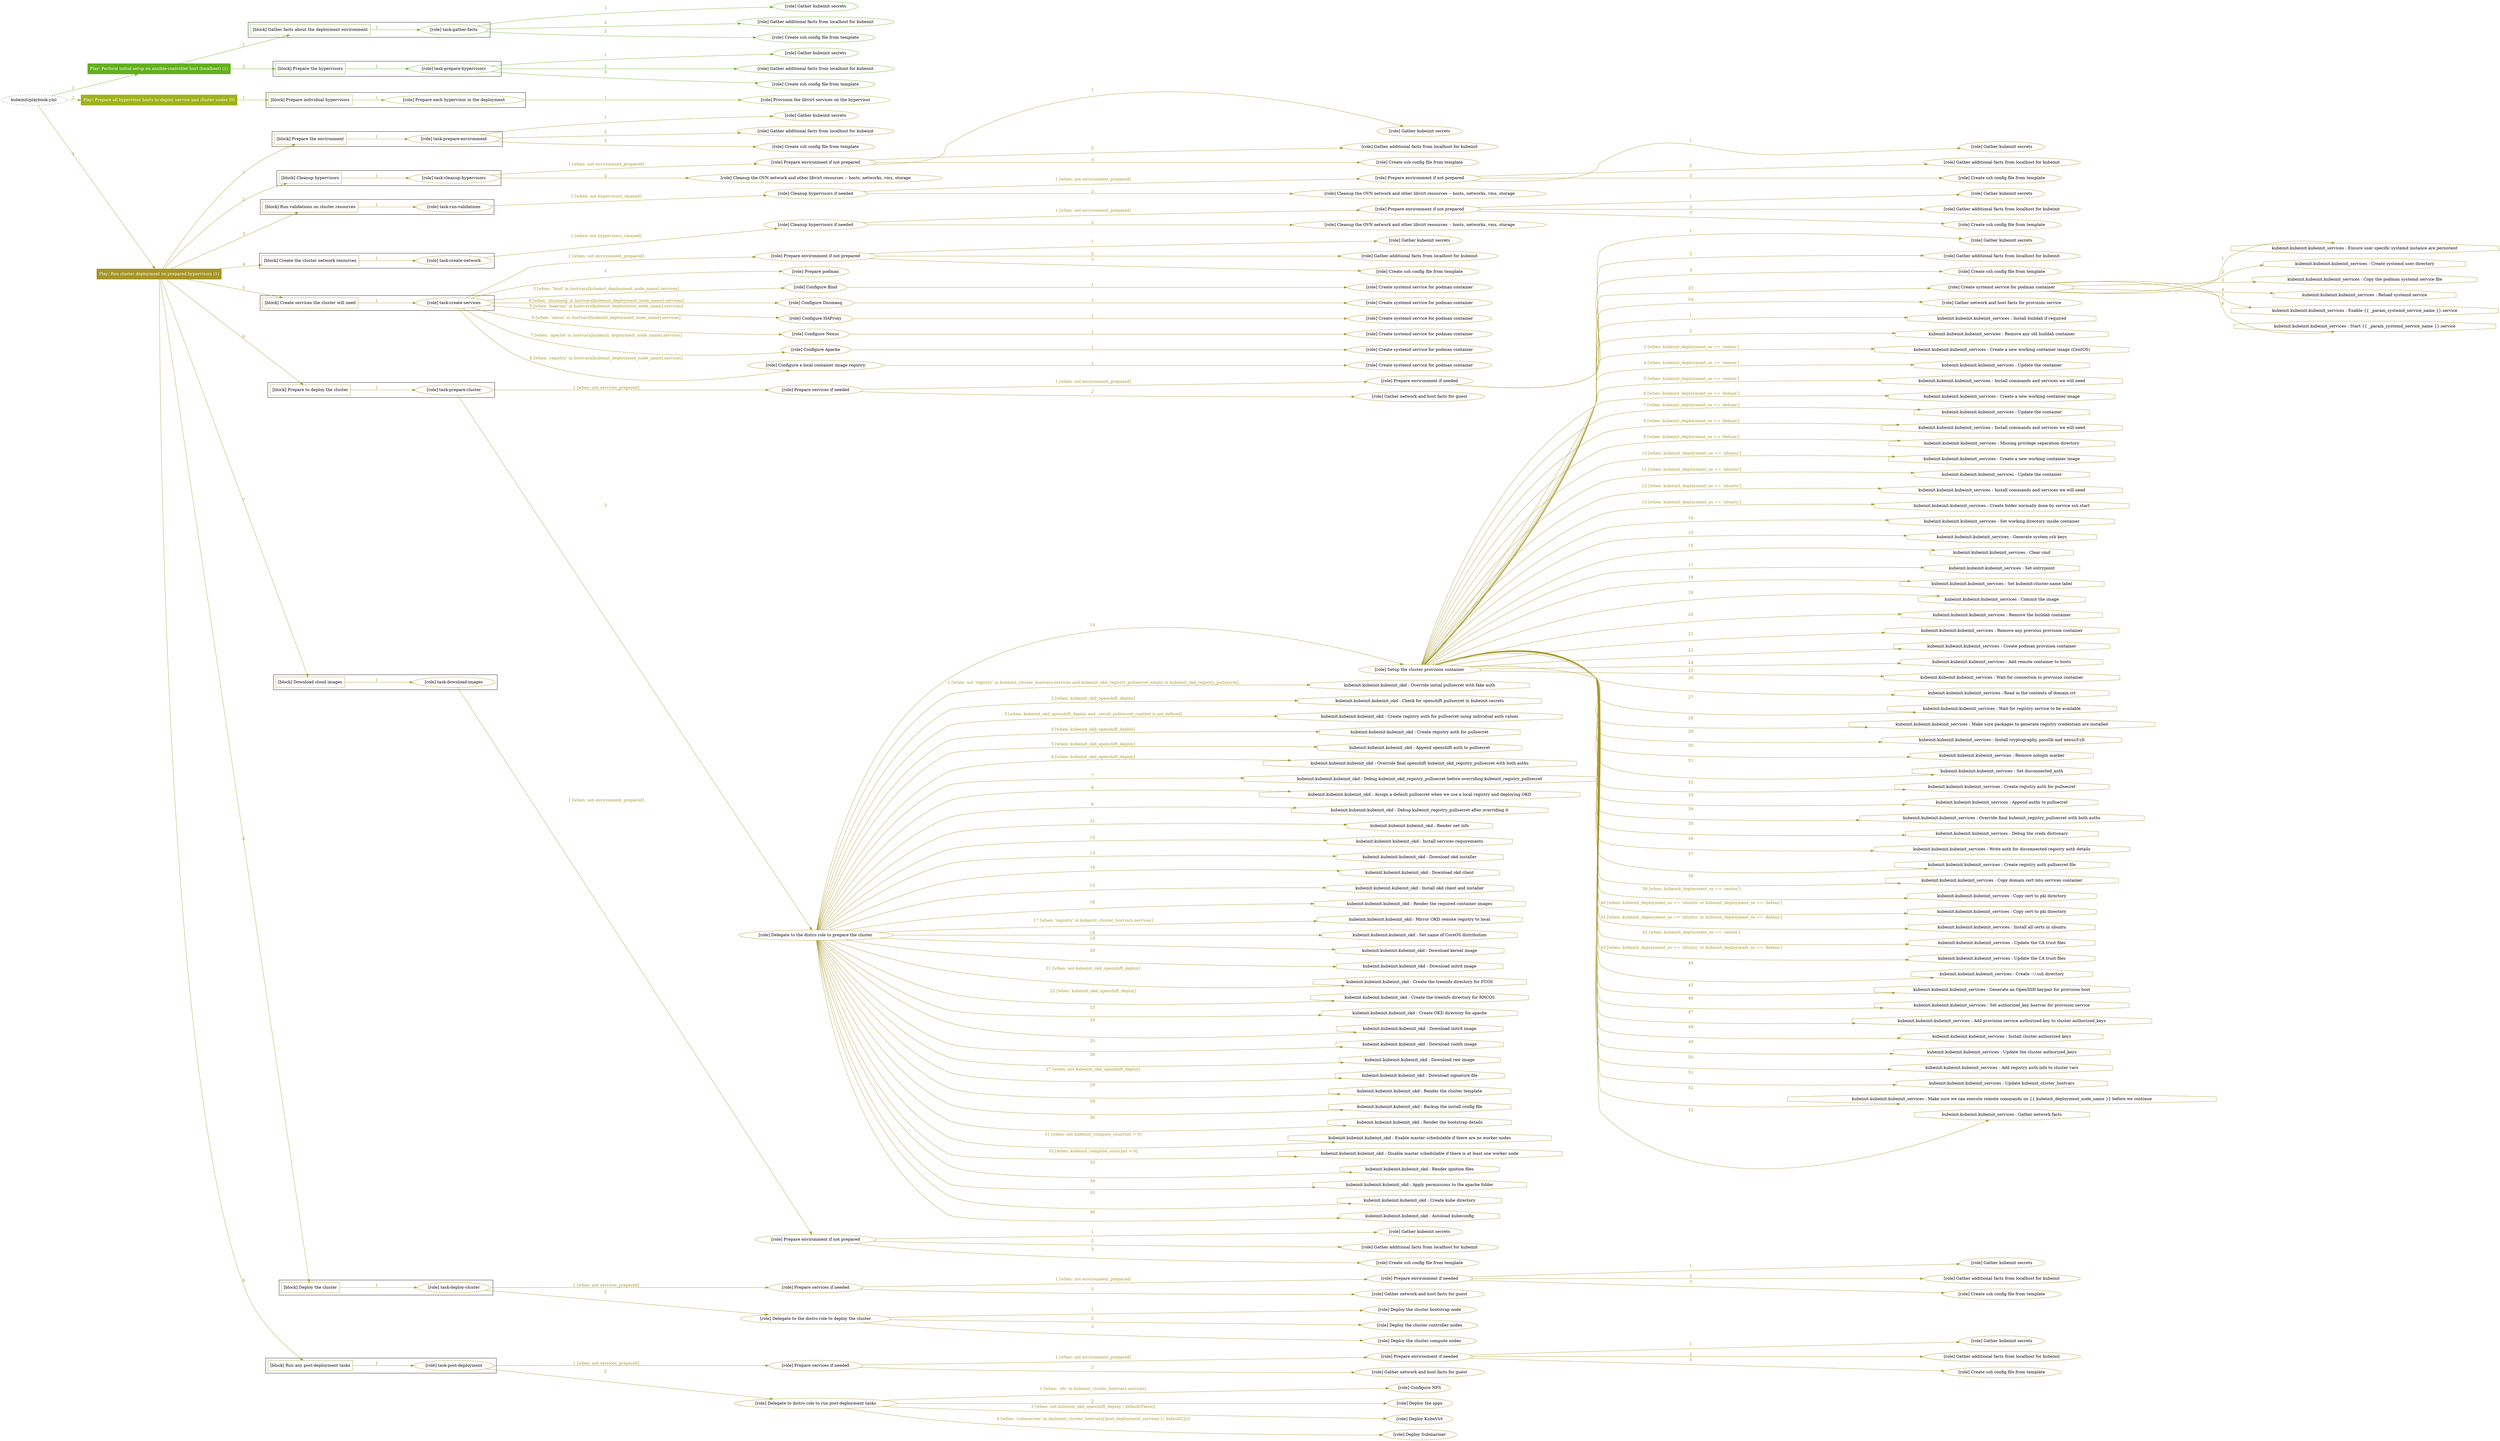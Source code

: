 digraph {
	graph [concentrate=true ordering=in rankdir=LR ratio=fill]
	edge [esep=5 sep=10]
	"kubeinit/playbook.yml" [URL="/home/runner/work/kubeinit/kubeinit/kubeinit/playbook.yml" id=playbook_b74226fc style=dotted]
	play_47b6e7fd [label="Play: Perform initial setup on ansible-controller host (localhost) (1)" URL="/home/runner/work/kubeinit/kubeinit/kubeinit/playbook.yml" color="#61b01c" fontcolor="#ffffff" id=play_47b6e7fd shape=box style=filled tooltip=localhost]
	"kubeinit/playbook.yml" -> play_47b6e7fd [label="1 " color="#61b01c" fontcolor="#61b01c" id=edge_97afa7d7 labeltooltip="1 " tooltip="1 "]
	subgraph "Gather kubeinit secrets" {
		role_549764b7 [label="[role] Gather kubeinit secrets" URL="/home/runner/.ansible/collections/ansible_collections/kubeinit/kubeinit/roles/kubeinit_prepare/tasks/gather_kubeinit_facts.yml" color="#61b01c" id=role_549764b7 tooltip="Gather kubeinit secrets"]
	}
	subgraph "Gather additional facts from localhost for kubeinit" {
		role_2fa0898e [label="[role] Gather additional facts from localhost for kubeinit" URL="/home/runner/.ansible/collections/ansible_collections/kubeinit/kubeinit/roles/kubeinit_prepare/tasks/gather_kubeinit_facts.yml" color="#61b01c" id=role_2fa0898e tooltip="Gather additional facts from localhost for kubeinit"]
	}
	subgraph "Create ssh config file from template" {
		role_bb14c84a [label="[role] Create ssh config file from template" URL="/home/runner/.ansible/collections/ansible_collections/kubeinit/kubeinit/roles/kubeinit_prepare/tasks/gather_kubeinit_facts.yml" color="#61b01c" id=role_bb14c84a tooltip="Create ssh config file from template"]
	}
	subgraph "task-gather-facts" {
		role_fa11548d [label="[role] task-gather-facts" URL="/home/runner/work/kubeinit/kubeinit/kubeinit/playbook.yml" color="#61b01c" id=role_fa11548d tooltip="task-gather-facts"]
		role_fa11548d -> role_549764b7 [label="1 " color="#61b01c" fontcolor="#61b01c" id=edge_a67fd342 labeltooltip="1 " tooltip="1 "]
		role_fa11548d -> role_2fa0898e [label="2 " color="#61b01c" fontcolor="#61b01c" id=edge_24b16ce5 labeltooltip="2 " tooltip="2 "]
		role_fa11548d -> role_bb14c84a [label="3 " color="#61b01c" fontcolor="#61b01c" id=edge_3b16eed3 labeltooltip="3 " tooltip="3 "]
	}
	subgraph "Gather kubeinit secrets" {
		role_11b2eab9 [label="[role] Gather kubeinit secrets" URL="/home/runner/.ansible/collections/ansible_collections/kubeinit/kubeinit/roles/kubeinit_prepare/tasks/gather_kubeinit_facts.yml" color="#61b01c" id=role_11b2eab9 tooltip="Gather kubeinit secrets"]
	}
	subgraph "Gather additional facts from localhost for kubeinit" {
		role_9886b8e4 [label="[role] Gather additional facts from localhost for kubeinit" URL="/home/runner/.ansible/collections/ansible_collections/kubeinit/kubeinit/roles/kubeinit_prepare/tasks/gather_kubeinit_facts.yml" color="#61b01c" id=role_9886b8e4 tooltip="Gather additional facts from localhost for kubeinit"]
	}
	subgraph "Create ssh config file from template" {
		role_11f39b8a [label="[role] Create ssh config file from template" URL="/home/runner/.ansible/collections/ansible_collections/kubeinit/kubeinit/roles/kubeinit_prepare/tasks/gather_kubeinit_facts.yml" color="#61b01c" id=role_11f39b8a tooltip="Create ssh config file from template"]
	}
	subgraph "task-prepare-hypervisors" {
		role_41d90fd9 [label="[role] task-prepare-hypervisors" URL="/home/runner/work/kubeinit/kubeinit/kubeinit/playbook.yml" color="#61b01c" id=role_41d90fd9 tooltip="task-prepare-hypervisors"]
		role_41d90fd9 -> role_11b2eab9 [label="1 " color="#61b01c" fontcolor="#61b01c" id=edge_e29bbcd0 labeltooltip="1 " tooltip="1 "]
		role_41d90fd9 -> role_9886b8e4 [label="2 " color="#61b01c" fontcolor="#61b01c" id=edge_929fbe07 labeltooltip="2 " tooltip="2 "]
		role_41d90fd9 -> role_11f39b8a [label="3 " color="#61b01c" fontcolor="#61b01c" id=edge_30ba137f labeltooltip="3 " tooltip="3 "]
	}
	subgraph "Play: Perform initial setup on ansible-controller host (localhost) (1)" {
		play_47b6e7fd -> block_148b52d9 [label=1 color="#61b01c" fontcolor="#61b01c" id=edge_3a5b2ee1 labeltooltip=1 tooltip=1]
		subgraph cluster_block_148b52d9 {
			block_148b52d9 [label="[block] Gather facts about the deployment environment" URL="/home/runner/work/kubeinit/kubeinit/kubeinit/playbook.yml" color="#61b01c" id=block_148b52d9 labeltooltip="Gather facts about the deployment environment" shape=box tooltip="Gather facts about the deployment environment"]
			block_148b52d9 -> role_fa11548d [label="1 " color="#61b01c" fontcolor="#61b01c" id=edge_3fe2ced1 labeltooltip="1 " tooltip="1 "]
		}
		play_47b6e7fd -> block_05e568c5 [label=2 color="#61b01c" fontcolor="#61b01c" id=edge_9525a88c labeltooltip=2 tooltip=2]
		subgraph cluster_block_05e568c5 {
			block_05e568c5 [label="[block] Prepare the hypervisors" URL="/home/runner/work/kubeinit/kubeinit/kubeinit/playbook.yml" color="#61b01c" id=block_05e568c5 labeltooltip="Prepare the hypervisors" shape=box tooltip="Prepare the hypervisors"]
			block_05e568c5 -> role_41d90fd9 [label="1 " color="#61b01c" fontcolor="#61b01c" id=edge_2b17539a labeltooltip="1 " tooltip="1 "]
		}
	}
	play_f4ccd45b [label="Play: Prepare all hypervisor hosts to deploy service and cluster nodes (0)" URL="/home/runner/work/kubeinit/kubeinit/kubeinit/playbook.yml" color="#9fb21a" fontcolor="#ffffff" id=play_f4ccd45b shape=box style=filled tooltip="Play: Prepare all hypervisor hosts to deploy service and cluster nodes (0)"]
	"kubeinit/playbook.yml" -> play_f4ccd45b [label="2 " color="#9fb21a" fontcolor="#9fb21a" id=edge_5411e97d labeltooltip="2 " tooltip="2 "]
	subgraph "Provision the libvirt services on the hypervisor" {
		role_03a2f043 [label="[role] Provision the libvirt services on the hypervisor" URL="/home/runner/.ansible/collections/ansible_collections/kubeinit/kubeinit/roles/kubeinit_prepare/tasks/prepare_hypervisor.yml" color="#9fb21a" id=role_03a2f043 tooltip="Provision the libvirt services on the hypervisor"]
	}
	subgraph "Prepare each hypervisor in the deployment" {
		role_46079032 [label="[role] Prepare each hypervisor in the deployment" URL="/home/runner/work/kubeinit/kubeinit/kubeinit/playbook.yml" color="#9fb21a" id=role_46079032 tooltip="Prepare each hypervisor in the deployment"]
		role_46079032 -> role_03a2f043 [label="1 " color="#9fb21a" fontcolor="#9fb21a" id=edge_d662212a labeltooltip="1 " tooltip="1 "]
	}
	subgraph "Play: Prepare all hypervisor hosts to deploy service and cluster nodes (0)" {
		play_f4ccd45b -> block_201c47d8 [label=1 color="#9fb21a" fontcolor="#9fb21a" id=edge_c7694240 labeltooltip=1 tooltip=1]
		subgraph cluster_block_201c47d8 {
			block_201c47d8 [label="[block] Prepare individual hypervisors" URL="/home/runner/work/kubeinit/kubeinit/kubeinit/playbook.yml" color="#9fb21a" id=block_201c47d8 labeltooltip="Prepare individual hypervisors" shape=box tooltip="Prepare individual hypervisors"]
			block_201c47d8 -> role_46079032 [label="1 " color="#9fb21a" fontcolor="#9fb21a" id=edge_c8f741ae labeltooltip="1 " tooltip="1 "]
		}
	}
	play_4cb1930f [label="Play: Run cluster deployment on prepared hypervisors (1)" URL="/home/runner/work/kubeinit/kubeinit/kubeinit/playbook.yml" color="#a69526" fontcolor="#ffffff" id=play_4cb1930f shape=box style=filled tooltip=localhost]
	"kubeinit/playbook.yml" -> play_4cb1930f [label="3 " color="#a69526" fontcolor="#a69526" id=edge_6241f456 labeltooltip="3 " tooltip="3 "]
	subgraph "Gather kubeinit secrets" {
		role_b5834886 [label="[role] Gather kubeinit secrets" URL="/home/runner/.ansible/collections/ansible_collections/kubeinit/kubeinit/roles/kubeinit_prepare/tasks/gather_kubeinit_facts.yml" color="#a69526" id=role_b5834886 tooltip="Gather kubeinit secrets"]
	}
	subgraph "Gather additional facts from localhost for kubeinit" {
		role_59986a2c [label="[role] Gather additional facts from localhost for kubeinit" URL="/home/runner/.ansible/collections/ansible_collections/kubeinit/kubeinit/roles/kubeinit_prepare/tasks/gather_kubeinit_facts.yml" color="#a69526" id=role_59986a2c tooltip="Gather additional facts from localhost for kubeinit"]
	}
	subgraph "Create ssh config file from template" {
		role_f897203c [label="[role] Create ssh config file from template" URL="/home/runner/.ansible/collections/ansible_collections/kubeinit/kubeinit/roles/kubeinit_prepare/tasks/gather_kubeinit_facts.yml" color="#a69526" id=role_f897203c tooltip="Create ssh config file from template"]
	}
	subgraph "task-prepare-environment" {
		role_e4d7efc8 [label="[role] task-prepare-environment" URL="/home/runner/work/kubeinit/kubeinit/kubeinit/playbook.yml" color="#a69526" id=role_e4d7efc8 tooltip="task-prepare-environment"]
		role_e4d7efc8 -> role_b5834886 [label="1 " color="#a69526" fontcolor="#a69526" id=edge_e9ea0506 labeltooltip="1 " tooltip="1 "]
		role_e4d7efc8 -> role_59986a2c [label="2 " color="#a69526" fontcolor="#a69526" id=edge_c2229c3c labeltooltip="2 " tooltip="2 "]
		role_e4d7efc8 -> role_f897203c [label="3 " color="#a69526" fontcolor="#a69526" id=edge_9528d7f9 labeltooltip="3 " tooltip="3 "]
	}
	subgraph "Gather kubeinit secrets" {
		role_2e104ef5 [label="[role] Gather kubeinit secrets" URL="/home/runner/.ansible/collections/ansible_collections/kubeinit/kubeinit/roles/kubeinit_prepare/tasks/gather_kubeinit_facts.yml" color="#a69526" id=role_2e104ef5 tooltip="Gather kubeinit secrets"]
	}
	subgraph "Gather additional facts from localhost for kubeinit" {
		role_1bc97af1 [label="[role] Gather additional facts from localhost for kubeinit" URL="/home/runner/.ansible/collections/ansible_collections/kubeinit/kubeinit/roles/kubeinit_prepare/tasks/gather_kubeinit_facts.yml" color="#a69526" id=role_1bc97af1 tooltip="Gather additional facts from localhost for kubeinit"]
	}
	subgraph "Create ssh config file from template" {
		role_8fcebc80 [label="[role] Create ssh config file from template" URL="/home/runner/.ansible/collections/ansible_collections/kubeinit/kubeinit/roles/kubeinit_prepare/tasks/gather_kubeinit_facts.yml" color="#a69526" id=role_8fcebc80 tooltip="Create ssh config file from template"]
	}
	subgraph "Prepare environment if not prepared" {
		role_0906a0f0 [label="[role] Prepare environment if not prepared" URL="/home/runner/.ansible/collections/ansible_collections/kubeinit/kubeinit/roles/kubeinit_prepare/tasks/cleanup_hypervisors.yml" color="#a69526" id=role_0906a0f0 tooltip="Prepare environment if not prepared"]
		role_0906a0f0 -> role_2e104ef5 [label="1 " color="#a69526" fontcolor="#a69526" id=edge_00aca630 labeltooltip="1 " tooltip="1 "]
		role_0906a0f0 -> role_1bc97af1 [label="2 " color="#a69526" fontcolor="#a69526" id=edge_1bc33d66 labeltooltip="2 " tooltip="2 "]
		role_0906a0f0 -> role_8fcebc80 [label="3 " color="#a69526" fontcolor="#a69526" id=edge_68fb62c1 labeltooltip="3 " tooltip="3 "]
	}
	subgraph "Cleanup the OVN network and other libvirt resources -- hosts, networks, vms, storage" {
		role_c825f527 [label="[role] Cleanup the OVN network and other libvirt resources -- hosts, networks, vms, storage" URL="/home/runner/.ansible/collections/ansible_collections/kubeinit/kubeinit/roles/kubeinit_prepare/tasks/cleanup_hypervisors.yml" color="#a69526" id=role_c825f527 tooltip="Cleanup the OVN network and other libvirt resources -- hosts, networks, vms, storage"]
	}
	subgraph "task-cleanup-hypervisors" {
		role_bf1fc745 [label="[role] task-cleanup-hypervisors" URL="/home/runner/work/kubeinit/kubeinit/kubeinit/playbook.yml" color="#a69526" id=role_bf1fc745 tooltip="task-cleanup-hypervisors"]
		role_bf1fc745 -> role_0906a0f0 [label="1 [when: not environment_prepared]" color="#a69526" fontcolor="#a69526" id=edge_8d3dba42 labeltooltip="1 [when: not environment_prepared]" tooltip="1 [when: not environment_prepared]"]
		role_bf1fc745 -> role_c825f527 [label="2 " color="#a69526" fontcolor="#a69526" id=edge_0b9c0b64 labeltooltip="2 " tooltip="2 "]
	}
	subgraph "Gather kubeinit secrets" {
		role_0e442abd [label="[role] Gather kubeinit secrets" URL="/home/runner/.ansible/collections/ansible_collections/kubeinit/kubeinit/roles/kubeinit_prepare/tasks/gather_kubeinit_facts.yml" color="#a69526" id=role_0e442abd tooltip="Gather kubeinit secrets"]
	}
	subgraph "Gather additional facts from localhost for kubeinit" {
		role_3abec9ec [label="[role] Gather additional facts from localhost for kubeinit" URL="/home/runner/.ansible/collections/ansible_collections/kubeinit/kubeinit/roles/kubeinit_prepare/tasks/gather_kubeinit_facts.yml" color="#a69526" id=role_3abec9ec tooltip="Gather additional facts from localhost for kubeinit"]
	}
	subgraph "Create ssh config file from template" {
		role_edd5b4e5 [label="[role] Create ssh config file from template" URL="/home/runner/.ansible/collections/ansible_collections/kubeinit/kubeinit/roles/kubeinit_prepare/tasks/gather_kubeinit_facts.yml" color="#a69526" id=role_edd5b4e5 tooltip="Create ssh config file from template"]
	}
	subgraph "Prepare environment if not prepared" {
		role_6615344c [label="[role] Prepare environment if not prepared" URL="/home/runner/.ansible/collections/ansible_collections/kubeinit/kubeinit/roles/kubeinit_prepare/tasks/cleanup_hypervisors.yml" color="#a69526" id=role_6615344c tooltip="Prepare environment if not prepared"]
		role_6615344c -> role_0e442abd [label="1 " color="#a69526" fontcolor="#a69526" id=edge_a92d722c labeltooltip="1 " tooltip="1 "]
		role_6615344c -> role_3abec9ec [label="2 " color="#a69526" fontcolor="#a69526" id=edge_1a8981f2 labeltooltip="2 " tooltip="2 "]
		role_6615344c -> role_edd5b4e5 [label="3 " color="#a69526" fontcolor="#a69526" id=edge_f4f21265 labeltooltip="3 " tooltip="3 "]
	}
	subgraph "Cleanup the OVN network and other libvirt resources -- hosts, networks, vms, storage" {
		role_e332e1cd [label="[role] Cleanup the OVN network and other libvirt resources -- hosts, networks, vms, storage" URL="/home/runner/.ansible/collections/ansible_collections/kubeinit/kubeinit/roles/kubeinit_prepare/tasks/cleanup_hypervisors.yml" color="#a69526" id=role_e332e1cd tooltip="Cleanup the OVN network and other libvirt resources -- hosts, networks, vms, storage"]
	}
	subgraph "Cleanup hypervisors if needed" {
		role_46f95df5 [label="[role] Cleanup hypervisors if needed" URL="/home/runner/.ansible/collections/ansible_collections/kubeinit/kubeinit/roles/kubeinit_validations/tasks/main.yml" color="#a69526" id=role_46f95df5 tooltip="Cleanup hypervisors if needed"]
		role_46f95df5 -> role_6615344c [label="1 [when: not environment_prepared]" color="#a69526" fontcolor="#a69526" id=edge_6b8937d0 labeltooltip="1 [when: not environment_prepared]" tooltip="1 [when: not environment_prepared]"]
		role_46f95df5 -> role_e332e1cd [label="2 " color="#a69526" fontcolor="#a69526" id=edge_904143ed labeltooltip="2 " tooltip="2 "]
	}
	subgraph "task-run-validations" {
		role_c822f1e2 [label="[role] task-run-validations" URL="/home/runner/work/kubeinit/kubeinit/kubeinit/playbook.yml" color="#a69526" id=role_c822f1e2 tooltip="task-run-validations"]
		role_c822f1e2 -> role_46f95df5 [label="1 [when: not hypervisors_cleaned]" color="#a69526" fontcolor="#a69526" id=edge_befcf31e labeltooltip="1 [when: not hypervisors_cleaned]" tooltip="1 [when: not hypervisors_cleaned]"]
	}
	subgraph "Gather kubeinit secrets" {
		role_11aa6c71 [label="[role] Gather kubeinit secrets" URL="/home/runner/.ansible/collections/ansible_collections/kubeinit/kubeinit/roles/kubeinit_prepare/tasks/gather_kubeinit_facts.yml" color="#a69526" id=role_11aa6c71 tooltip="Gather kubeinit secrets"]
	}
	subgraph "Gather additional facts from localhost for kubeinit" {
		role_b91d4038 [label="[role] Gather additional facts from localhost for kubeinit" URL="/home/runner/.ansible/collections/ansible_collections/kubeinit/kubeinit/roles/kubeinit_prepare/tasks/gather_kubeinit_facts.yml" color="#a69526" id=role_b91d4038 tooltip="Gather additional facts from localhost for kubeinit"]
	}
	subgraph "Create ssh config file from template" {
		role_20a68eae [label="[role] Create ssh config file from template" URL="/home/runner/.ansible/collections/ansible_collections/kubeinit/kubeinit/roles/kubeinit_prepare/tasks/gather_kubeinit_facts.yml" color="#a69526" id=role_20a68eae tooltip="Create ssh config file from template"]
	}
	subgraph "Prepare environment if not prepared" {
		role_22dd9df0 [label="[role] Prepare environment if not prepared" URL="/home/runner/.ansible/collections/ansible_collections/kubeinit/kubeinit/roles/kubeinit_prepare/tasks/cleanup_hypervisors.yml" color="#a69526" id=role_22dd9df0 tooltip="Prepare environment if not prepared"]
		role_22dd9df0 -> role_11aa6c71 [label="1 " color="#a69526" fontcolor="#a69526" id=edge_13133bae labeltooltip="1 " tooltip="1 "]
		role_22dd9df0 -> role_b91d4038 [label="2 " color="#a69526" fontcolor="#a69526" id=edge_6aa232d0 labeltooltip="2 " tooltip="2 "]
		role_22dd9df0 -> role_20a68eae [label="3 " color="#a69526" fontcolor="#a69526" id=edge_9d25ad9d labeltooltip="3 " tooltip="3 "]
	}
	subgraph "Cleanup the OVN network and other libvirt resources -- hosts, networks, vms, storage" {
		role_7502ff6c [label="[role] Cleanup the OVN network and other libvirt resources -- hosts, networks, vms, storage" URL="/home/runner/.ansible/collections/ansible_collections/kubeinit/kubeinit/roles/kubeinit_prepare/tasks/cleanup_hypervisors.yml" color="#a69526" id=role_7502ff6c tooltip="Cleanup the OVN network and other libvirt resources -- hosts, networks, vms, storage"]
	}
	subgraph "Cleanup hypervisors if needed" {
		role_e5d88bb4 [label="[role] Cleanup hypervisors if needed" URL="/home/runner/.ansible/collections/ansible_collections/kubeinit/kubeinit/roles/kubeinit_libvirt/tasks/create_network.yml" color="#a69526" id=role_e5d88bb4 tooltip="Cleanup hypervisors if needed"]
		role_e5d88bb4 -> role_22dd9df0 [label="1 [when: not environment_prepared]" color="#a69526" fontcolor="#a69526" id=edge_dfa19881 labeltooltip="1 [when: not environment_prepared]" tooltip="1 [when: not environment_prepared]"]
		role_e5d88bb4 -> role_7502ff6c [label="2 " color="#a69526" fontcolor="#a69526" id=edge_b0635ac1 labeltooltip="2 " tooltip="2 "]
	}
	subgraph "task-create-network" {
		role_996b12cf [label="[role] task-create-network" URL="/home/runner/work/kubeinit/kubeinit/kubeinit/playbook.yml" color="#a69526" id=role_996b12cf tooltip="task-create-network"]
		role_996b12cf -> role_e5d88bb4 [label="1 [when: not hypervisors_cleaned]" color="#a69526" fontcolor="#a69526" id=edge_a17fcefa labeltooltip="1 [when: not hypervisors_cleaned]" tooltip="1 [when: not hypervisors_cleaned]"]
	}
	subgraph "Gather kubeinit secrets" {
		role_d4b93656 [label="[role] Gather kubeinit secrets" URL="/home/runner/.ansible/collections/ansible_collections/kubeinit/kubeinit/roles/kubeinit_prepare/tasks/gather_kubeinit_facts.yml" color="#a69526" id=role_d4b93656 tooltip="Gather kubeinit secrets"]
	}
	subgraph "Gather additional facts from localhost for kubeinit" {
		role_b42781ae [label="[role] Gather additional facts from localhost for kubeinit" URL="/home/runner/.ansible/collections/ansible_collections/kubeinit/kubeinit/roles/kubeinit_prepare/tasks/gather_kubeinit_facts.yml" color="#a69526" id=role_b42781ae tooltip="Gather additional facts from localhost for kubeinit"]
	}
	subgraph "Create ssh config file from template" {
		role_00a523b9 [label="[role] Create ssh config file from template" URL="/home/runner/.ansible/collections/ansible_collections/kubeinit/kubeinit/roles/kubeinit_prepare/tasks/gather_kubeinit_facts.yml" color="#a69526" id=role_00a523b9 tooltip="Create ssh config file from template"]
	}
	subgraph "Prepare environment if not prepared" {
		role_3742b641 [label="[role] Prepare environment if not prepared" URL="/home/runner/.ansible/collections/ansible_collections/kubeinit/kubeinit/roles/kubeinit_services/tasks/main.yml" color="#a69526" id=role_3742b641 tooltip="Prepare environment if not prepared"]
		role_3742b641 -> role_d4b93656 [label="1 " color="#a69526" fontcolor="#a69526" id=edge_e7df4ba3 labeltooltip="1 " tooltip="1 "]
		role_3742b641 -> role_b42781ae [label="2 " color="#a69526" fontcolor="#a69526" id=edge_39ceea72 labeltooltip="2 " tooltip="2 "]
		role_3742b641 -> role_00a523b9 [label="3 " color="#a69526" fontcolor="#a69526" id=edge_7b980531 labeltooltip="3 " tooltip="3 "]
	}
	subgraph "Prepare podman" {
		role_b52a2733 [label="[role] Prepare podman" URL="/home/runner/.ansible/collections/ansible_collections/kubeinit/kubeinit/roles/kubeinit_services/tasks/00_create_service_pod.yml" color="#a69526" id=role_b52a2733 tooltip="Prepare podman"]
	}
	subgraph "Create systemd service for podman container" {
		role_b93520a9 [label="[role] Create systemd service for podman container" URL="/home/runner/.ansible/collections/ansible_collections/kubeinit/kubeinit/roles/kubeinit_bind/tasks/main.yml" color="#a69526" id=role_b93520a9 tooltip="Create systemd service for podman container"]
	}
	subgraph "Configure Bind" {
		role_201a5ff8 [label="[role] Configure Bind" URL="/home/runner/.ansible/collections/ansible_collections/kubeinit/kubeinit/roles/kubeinit_services/tasks/start_services_containers.yml" color="#a69526" id=role_201a5ff8 tooltip="Configure Bind"]
		role_201a5ff8 -> role_b93520a9 [label="1 " color="#a69526" fontcolor="#a69526" id=edge_7528c4fc labeltooltip="1 " tooltip="1 "]
	}
	subgraph "Create systemd service for podman container" {
		role_3653e335 [label="[role] Create systemd service for podman container" URL="/home/runner/.ansible/collections/ansible_collections/kubeinit/kubeinit/roles/kubeinit_dnsmasq/tasks/main.yml" color="#a69526" id=role_3653e335 tooltip="Create systemd service for podman container"]
	}
	subgraph "Configure Dnsmasq" {
		role_ce32f9e7 [label="[role] Configure Dnsmasq" URL="/home/runner/.ansible/collections/ansible_collections/kubeinit/kubeinit/roles/kubeinit_services/tasks/start_services_containers.yml" color="#a69526" id=role_ce32f9e7 tooltip="Configure Dnsmasq"]
		role_ce32f9e7 -> role_3653e335 [label="1 " color="#a69526" fontcolor="#a69526" id=edge_57ec4c3a labeltooltip="1 " tooltip="1 "]
	}
	subgraph "Create systemd service for podman container" {
		role_46d9c12c [label="[role] Create systemd service for podman container" URL="/home/runner/.ansible/collections/ansible_collections/kubeinit/kubeinit/roles/kubeinit_haproxy/tasks/main.yml" color="#a69526" id=role_46d9c12c tooltip="Create systemd service for podman container"]
	}
	subgraph "Configure HAProxy" {
		role_9493fc71 [label="[role] Configure HAProxy" URL="/home/runner/.ansible/collections/ansible_collections/kubeinit/kubeinit/roles/kubeinit_services/tasks/start_services_containers.yml" color="#a69526" id=role_9493fc71 tooltip="Configure HAProxy"]
		role_9493fc71 -> role_46d9c12c [label="1 " color="#a69526" fontcolor="#a69526" id=edge_57dfe506 labeltooltip="1 " tooltip="1 "]
	}
	subgraph "Create systemd service for podman container" {
		role_af80ac19 [label="[role] Create systemd service for podman container" URL="/home/runner/.ansible/collections/ansible_collections/kubeinit/kubeinit/roles/kubeinit_nexus/tasks/main.yml" color="#a69526" id=role_af80ac19 tooltip="Create systemd service for podman container"]
	}
	subgraph "Configure Nexus" {
		role_e4f19f3e [label="[role] Configure Nexus" URL="/home/runner/.ansible/collections/ansible_collections/kubeinit/kubeinit/roles/kubeinit_services/tasks/start_services_containers.yml" color="#a69526" id=role_e4f19f3e tooltip="Configure Nexus"]
		role_e4f19f3e -> role_af80ac19 [label="1 " color="#a69526" fontcolor="#a69526" id=edge_12bfc0fa labeltooltip="1 " tooltip="1 "]
	}
	subgraph "Create systemd service for podman container" {
		role_c8d15b9d [label="[role] Create systemd service for podman container" URL="/home/runner/.ansible/collections/ansible_collections/kubeinit/kubeinit/roles/kubeinit_apache/tasks/main.yml" color="#a69526" id=role_c8d15b9d tooltip="Create systemd service for podman container"]
	}
	subgraph "Configure Apache" {
		role_8684710a [label="[role] Configure Apache" URL="/home/runner/.ansible/collections/ansible_collections/kubeinit/kubeinit/roles/kubeinit_services/tasks/start_services_containers.yml" color="#a69526" id=role_8684710a tooltip="Configure Apache"]
		role_8684710a -> role_c8d15b9d [label="1 " color="#a69526" fontcolor="#a69526" id=edge_61402db4 labeltooltip="1 " tooltip="1 "]
	}
	subgraph "Create systemd service for podman container" {
		role_1eba8f64 [label="[role] Create systemd service for podman container" URL="/home/runner/.ansible/collections/ansible_collections/kubeinit/kubeinit/roles/kubeinit_registry/tasks/main.yml" color="#a69526" id=role_1eba8f64 tooltip="Create systemd service for podman container"]
	}
	subgraph "Configure a local container image registry" {
		role_6a422abe [label="[role] Configure a local container image registry" URL="/home/runner/.ansible/collections/ansible_collections/kubeinit/kubeinit/roles/kubeinit_services/tasks/start_services_containers.yml" color="#a69526" id=role_6a422abe tooltip="Configure a local container image registry"]
		role_6a422abe -> role_1eba8f64 [label="1 " color="#a69526" fontcolor="#a69526" id=edge_81a51422 labeltooltip="1 " tooltip="1 "]
	}
	subgraph "task-create-services" {
		role_ead83c3f [label="[role] task-create-services" URL="/home/runner/work/kubeinit/kubeinit/kubeinit/playbook.yml" color="#a69526" id=role_ead83c3f tooltip="task-create-services"]
		role_ead83c3f -> role_3742b641 [label="1 [when: not environment_prepared]" color="#a69526" fontcolor="#a69526" id=edge_907a4a14 labeltooltip="1 [when: not environment_prepared]" tooltip="1 [when: not environment_prepared]"]
		role_ead83c3f -> role_b52a2733 [label="2 " color="#a69526" fontcolor="#a69526" id=edge_6e985c22 labeltooltip="2 " tooltip="2 "]
		role_ead83c3f -> role_201a5ff8 [label="3 [when: 'bind' in hostvars[kubeinit_deployment_node_name].services]" color="#a69526" fontcolor="#a69526" id=edge_59c24977 labeltooltip="3 [when: 'bind' in hostvars[kubeinit_deployment_node_name].services]" tooltip="3 [when: 'bind' in hostvars[kubeinit_deployment_node_name].services]"]
		role_ead83c3f -> role_ce32f9e7 [label="4 [when: 'dnsmasq' in hostvars[kubeinit_deployment_node_name].services]" color="#a69526" fontcolor="#a69526" id=edge_6d7ab131 labeltooltip="4 [when: 'dnsmasq' in hostvars[kubeinit_deployment_node_name].services]" tooltip="4 [when: 'dnsmasq' in hostvars[kubeinit_deployment_node_name].services]"]
		role_ead83c3f -> role_9493fc71 [label="5 [when: 'haproxy' in hostvars[kubeinit_deployment_node_name].services]" color="#a69526" fontcolor="#a69526" id=edge_0e25f8f3 labeltooltip="5 [when: 'haproxy' in hostvars[kubeinit_deployment_node_name].services]" tooltip="5 [when: 'haproxy' in hostvars[kubeinit_deployment_node_name].services]"]
		role_ead83c3f -> role_e4f19f3e [label="6 [when: 'nexus' in hostvars[kubeinit_deployment_node_name].services]" color="#a69526" fontcolor="#a69526" id=edge_2fd27339 labeltooltip="6 [when: 'nexus' in hostvars[kubeinit_deployment_node_name].services]" tooltip="6 [when: 'nexus' in hostvars[kubeinit_deployment_node_name].services]"]
		role_ead83c3f -> role_8684710a [label="7 [when: 'apache' in hostvars[kubeinit_deployment_node_name].services]" color="#a69526" fontcolor="#a69526" id=edge_2bc0069f labeltooltip="7 [when: 'apache' in hostvars[kubeinit_deployment_node_name].services]" tooltip="7 [when: 'apache' in hostvars[kubeinit_deployment_node_name].services]"]
		role_ead83c3f -> role_6a422abe [label="8 [when: 'registry' in hostvars[kubeinit_deployment_node_name].services]" color="#a69526" fontcolor="#a69526" id=edge_d8ca2e52 labeltooltip="8 [when: 'registry' in hostvars[kubeinit_deployment_node_name].services]" tooltip="8 [when: 'registry' in hostvars[kubeinit_deployment_node_name].services]"]
	}
	subgraph "Gather kubeinit secrets" {
		role_07763993 [label="[role] Gather kubeinit secrets" URL="/home/runner/.ansible/collections/ansible_collections/kubeinit/kubeinit/roles/kubeinit_prepare/tasks/gather_kubeinit_facts.yml" color="#a69526" id=role_07763993 tooltip="Gather kubeinit secrets"]
	}
	subgraph "Gather additional facts from localhost for kubeinit" {
		role_1e07dd02 [label="[role] Gather additional facts from localhost for kubeinit" URL="/home/runner/.ansible/collections/ansible_collections/kubeinit/kubeinit/roles/kubeinit_prepare/tasks/gather_kubeinit_facts.yml" color="#a69526" id=role_1e07dd02 tooltip="Gather additional facts from localhost for kubeinit"]
	}
	subgraph "Create ssh config file from template" {
		role_6922fe14 [label="[role] Create ssh config file from template" URL="/home/runner/.ansible/collections/ansible_collections/kubeinit/kubeinit/roles/kubeinit_prepare/tasks/gather_kubeinit_facts.yml" color="#a69526" id=role_6922fe14 tooltip="Create ssh config file from template"]
	}
	subgraph "Prepare environment if needed" {
		role_278aa8df [label="[role] Prepare environment if needed" URL="/home/runner/.ansible/collections/ansible_collections/kubeinit/kubeinit/roles/kubeinit_services/tasks/prepare_services.yml" color="#a69526" id=role_278aa8df tooltip="Prepare environment if needed"]
		role_278aa8df -> role_07763993 [label="1 " color="#a69526" fontcolor="#a69526" id=edge_bf371d5f labeltooltip="1 " tooltip="1 "]
		role_278aa8df -> role_1e07dd02 [label="2 " color="#a69526" fontcolor="#a69526" id=edge_6b41cddb labeltooltip="2 " tooltip="2 "]
		role_278aa8df -> role_6922fe14 [label="3 " color="#a69526" fontcolor="#a69526" id=edge_7368f415 labeltooltip="3 " tooltip="3 "]
	}
	subgraph "Gather network and host facts for guest" {
		role_050273b9 [label="[role] Gather network and host facts for guest" URL="/home/runner/.ansible/collections/ansible_collections/kubeinit/kubeinit/roles/kubeinit_services/tasks/prepare_services.yml" color="#a69526" id=role_050273b9 tooltip="Gather network and host facts for guest"]
	}
	subgraph "Prepare services if needed" {
		role_8b36a5e1 [label="[role] Prepare services if needed" URL="/home/runner/.ansible/collections/ansible_collections/kubeinit/kubeinit/roles/kubeinit_prepare/tasks/prepare_cluster.yml" color="#a69526" id=role_8b36a5e1 tooltip="Prepare services if needed"]
		role_8b36a5e1 -> role_278aa8df [label="1 [when: not environment_prepared]" color="#a69526" fontcolor="#a69526" id=edge_0066f446 labeltooltip="1 [when: not environment_prepared]" tooltip="1 [when: not environment_prepared]"]
		role_8b36a5e1 -> role_050273b9 [label="2 " color="#a69526" fontcolor="#a69526" id=edge_a0583c9b labeltooltip="2 " tooltip="2 "]
	}
	subgraph "Create systemd service for podman container" {
		role_465e8522 [label="[role] Create systemd service for podman container" URL="/home/runner/.ansible/collections/ansible_collections/kubeinit/kubeinit/roles/kubeinit_services/tasks/create_provision_container.yml" color="#a69526" id=role_465e8522 tooltip="Create systemd service for podman container"]
		task_25b14136 [label="kubeinit.kubeinit.kubeinit_services : Ensure user specific systemd instance are persistent" URL="/home/runner/.ansible/collections/ansible_collections/kubeinit/kubeinit/roles/kubeinit_services/tasks/create_managed_service.yml" color="#a69526" id=task_25b14136 shape=octagon tooltip="kubeinit.kubeinit.kubeinit_services : Ensure user specific systemd instance are persistent"]
		role_465e8522 -> task_25b14136 [label="1 " color="#a69526" fontcolor="#a69526" id=edge_56014abb labeltooltip="1 " tooltip="1 "]
		task_b50f0dae [label="kubeinit.kubeinit.kubeinit_services : Create systemd user directory" URL="/home/runner/.ansible/collections/ansible_collections/kubeinit/kubeinit/roles/kubeinit_services/tasks/create_managed_service.yml" color="#a69526" id=task_b50f0dae shape=octagon tooltip="kubeinit.kubeinit.kubeinit_services : Create systemd user directory"]
		role_465e8522 -> task_b50f0dae [label="2 " color="#a69526" fontcolor="#a69526" id=edge_08b0bbd7 labeltooltip="2 " tooltip="2 "]
		task_0c66c1c4 [label="kubeinit.kubeinit.kubeinit_services : Copy the podman systemd service file" URL="/home/runner/.ansible/collections/ansible_collections/kubeinit/kubeinit/roles/kubeinit_services/tasks/create_managed_service.yml" color="#a69526" id=task_0c66c1c4 shape=octagon tooltip="kubeinit.kubeinit.kubeinit_services : Copy the podman systemd service file"]
		role_465e8522 -> task_0c66c1c4 [label="3 " color="#a69526" fontcolor="#a69526" id=edge_dea441be labeltooltip="3 " tooltip="3 "]
		task_00ffe5cf [label="kubeinit.kubeinit.kubeinit_services : Reload systemd service" URL="/home/runner/.ansible/collections/ansible_collections/kubeinit/kubeinit/roles/kubeinit_services/tasks/create_managed_service.yml" color="#a69526" id=task_00ffe5cf shape=octagon tooltip="kubeinit.kubeinit.kubeinit_services : Reload systemd service"]
		role_465e8522 -> task_00ffe5cf [label="4 " color="#a69526" fontcolor="#a69526" id=edge_38df0510 labeltooltip="4 " tooltip="4 "]
		task_da5d7a7c [label="kubeinit.kubeinit.kubeinit_services : Enable {{ _param_systemd_service_name }}.service" URL="/home/runner/.ansible/collections/ansible_collections/kubeinit/kubeinit/roles/kubeinit_services/tasks/create_managed_service.yml" color="#a69526" id=task_da5d7a7c shape=octagon tooltip="kubeinit.kubeinit.kubeinit_services : Enable {{ _param_systemd_service_name }}.service"]
		role_465e8522 -> task_da5d7a7c [label="5 " color="#a69526" fontcolor="#a69526" id=edge_490f33f9 labeltooltip="5 " tooltip="5 "]
		task_ae4f06fe [label="kubeinit.kubeinit.kubeinit_services : Start {{ _param_systemd_service_name }}.service" URL="/home/runner/.ansible/collections/ansible_collections/kubeinit/kubeinit/roles/kubeinit_services/tasks/create_managed_service.yml" color="#a69526" id=task_ae4f06fe shape=octagon tooltip="kubeinit.kubeinit.kubeinit_services : Start {{ _param_systemd_service_name }}.service"]
		role_465e8522 -> task_ae4f06fe [label="6 " color="#a69526" fontcolor="#a69526" id=edge_51a0889a labeltooltip="6 " tooltip="6 "]
	}
	subgraph "Gather network and host facts for provision service" {
		role_9af91db7 [label="[role] Gather network and host facts for provision service" URL="/home/runner/.ansible/collections/ansible_collections/kubeinit/kubeinit/roles/kubeinit_services/tasks/create_provision_container.yml" color="#a69526" id=role_9af91db7 tooltip="Gather network and host facts for provision service"]
	}
	subgraph "Setup the cluster provision container" {
		role_74e38707 [label="[role] Setup the cluster provision container" URL="/home/runner/.ansible/collections/ansible_collections/kubeinit/kubeinit/roles/kubeinit_okd/tasks/prepare_cluster.yml" color="#a69526" id=role_74e38707 tooltip="Setup the cluster provision container"]
		task_430b2ea6 [label="kubeinit.kubeinit.kubeinit_services : Install buildah if required" URL="/home/runner/.ansible/collections/ansible_collections/kubeinit/kubeinit/roles/kubeinit_services/tasks/create_provision_container.yml" color="#a69526" id=task_430b2ea6 shape=octagon tooltip="kubeinit.kubeinit.kubeinit_services : Install buildah if required"]
		role_74e38707 -> task_430b2ea6 [label="1 " color="#a69526" fontcolor="#a69526" id=edge_1c56aed5 labeltooltip="1 " tooltip="1 "]
		task_e3cdf4c3 [label="kubeinit.kubeinit.kubeinit_services : Remove any old buildah container" URL="/home/runner/.ansible/collections/ansible_collections/kubeinit/kubeinit/roles/kubeinit_services/tasks/create_provision_container.yml" color="#a69526" id=task_e3cdf4c3 shape=octagon tooltip="kubeinit.kubeinit.kubeinit_services : Remove any old buildah container"]
		role_74e38707 -> task_e3cdf4c3 [label="2 " color="#a69526" fontcolor="#a69526" id=edge_f22b9129 labeltooltip="2 " tooltip="2 "]
		task_e61687ac [label="kubeinit.kubeinit.kubeinit_services : Create a new working container image (CentOS)" URL="/home/runner/.ansible/collections/ansible_collections/kubeinit/kubeinit/roles/kubeinit_services/tasks/create_provision_container.yml" color="#a69526" id=task_e61687ac shape=octagon tooltip="kubeinit.kubeinit.kubeinit_services : Create a new working container image (CentOS)"]
		role_74e38707 -> task_e61687ac [label="3 [when: kubeinit_deployment_os == 'centos']" color="#a69526" fontcolor="#a69526" id=edge_00b4ff81 labeltooltip="3 [when: kubeinit_deployment_os == 'centos']" tooltip="3 [when: kubeinit_deployment_os == 'centos']"]
		task_6415d5ca [label="kubeinit.kubeinit.kubeinit_services : Update the container" URL="/home/runner/.ansible/collections/ansible_collections/kubeinit/kubeinit/roles/kubeinit_services/tasks/create_provision_container.yml" color="#a69526" id=task_6415d5ca shape=octagon tooltip="kubeinit.kubeinit.kubeinit_services : Update the container"]
		role_74e38707 -> task_6415d5ca [label="4 [when: kubeinit_deployment_os == 'centos']" color="#a69526" fontcolor="#a69526" id=edge_04f5ac5d labeltooltip="4 [when: kubeinit_deployment_os == 'centos']" tooltip="4 [when: kubeinit_deployment_os == 'centos']"]
		task_40566c69 [label="kubeinit.kubeinit.kubeinit_services : Install commands and services we will need" URL="/home/runner/.ansible/collections/ansible_collections/kubeinit/kubeinit/roles/kubeinit_services/tasks/create_provision_container.yml" color="#a69526" id=task_40566c69 shape=octagon tooltip="kubeinit.kubeinit.kubeinit_services : Install commands and services we will need"]
		role_74e38707 -> task_40566c69 [label="5 [when: kubeinit_deployment_os == 'centos']" color="#a69526" fontcolor="#a69526" id=edge_8a3ad5b8 labeltooltip="5 [when: kubeinit_deployment_os == 'centos']" tooltip="5 [when: kubeinit_deployment_os == 'centos']"]
		task_ef7adec5 [label="kubeinit.kubeinit.kubeinit_services : Create a new working container image" URL="/home/runner/.ansible/collections/ansible_collections/kubeinit/kubeinit/roles/kubeinit_services/tasks/create_provision_container.yml" color="#a69526" id=task_ef7adec5 shape=octagon tooltip="kubeinit.kubeinit.kubeinit_services : Create a new working container image"]
		role_74e38707 -> task_ef7adec5 [label="6 [when: kubeinit_deployment_os == 'debian']" color="#a69526" fontcolor="#a69526" id=edge_8f7f8cfc labeltooltip="6 [when: kubeinit_deployment_os == 'debian']" tooltip="6 [when: kubeinit_deployment_os == 'debian']"]
		task_7b45763c [label="kubeinit.kubeinit.kubeinit_services : Update the container" URL="/home/runner/.ansible/collections/ansible_collections/kubeinit/kubeinit/roles/kubeinit_services/tasks/create_provision_container.yml" color="#a69526" id=task_7b45763c shape=octagon tooltip="kubeinit.kubeinit.kubeinit_services : Update the container"]
		role_74e38707 -> task_7b45763c [label="7 [when: kubeinit_deployment_os == 'debian']" color="#a69526" fontcolor="#a69526" id=edge_e23aa54d labeltooltip="7 [when: kubeinit_deployment_os == 'debian']" tooltip="7 [when: kubeinit_deployment_os == 'debian']"]
		task_f93a049e [label="kubeinit.kubeinit.kubeinit_services : Install commands and services we will need" URL="/home/runner/.ansible/collections/ansible_collections/kubeinit/kubeinit/roles/kubeinit_services/tasks/create_provision_container.yml" color="#a69526" id=task_f93a049e shape=octagon tooltip="kubeinit.kubeinit.kubeinit_services : Install commands and services we will need"]
		role_74e38707 -> task_f93a049e [label="8 [when: kubeinit_deployment_os == 'debian']" color="#a69526" fontcolor="#a69526" id=edge_61c914be labeltooltip="8 [when: kubeinit_deployment_os == 'debian']" tooltip="8 [when: kubeinit_deployment_os == 'debian']"]
		task_df09b49d [label="kubeinit.kubeinit.kubeinit_services : Missing privilege separation directory" URL="/home/runner/.ansible/collections/ansible_collections/kubeinit/kubeinit/roles/kubeinit_services/tasks/create_provision_container.yml" color="#a69526" id=task_df09b49d shape=octagon tooltip="kubeinit.kubeinit.kubeinit_services : Missing privilege separation directory"]
		role_74e38707 -> task_df09b49d [label="9 [when: kubeinit_deployment_os == 'debian']" color="#a69526" fontcolor="#a69526" id=edge_e99620cd labeltooltip="9 [when: kubeinit_deployment_os == 'debian']" tooltip="9 [when: kubeinit_deployment_os == 'debian']"]
		task_ac69e3f1 [label="kubeinit.kubeinit.kubeinit_services : Create a new working container image" URL="/home/runner/.ansible/collections/ansible_collections/kubeinit/kubeinit/roles/kubeinit_services/tasks/create_provision_container.yml" color="#a69526" id=task_ac69e3f1 shape=octagon tooltip="kubeinit.kubeinit.kubeinit_services : Create a new working container image"]
		role_74e38707 -> task_ac69e3f1 [label="10 [when: kubeinit_deployment_os == 'ubuntu']" color="#a69526" fontcolor="#a69526" id=edge_1af36a26 labeltooltip="10 [when: kubeinit_deployment_os == 'ubuntu']" tooltip="10 [when: kubeinit_deployment_os == 'ubuntu']"]
		task_67a5d13a [label="kubeinit.kubeinit.kubeinit_services : Update the container" URL="/home/runner/.ansible/collections/ansible_collections/kubeinit/kubeinit/roles/kubeinit_services/tasks/create_provision_container.yml" color="#a69526" id=task_67a5d13a shape=octagon tooltip="kubeinit.kubeinit.kubeinit_services : Update the container"]
		role_74e38707 -> task_67a5d13a [label="11 [when: kubeinit_deployment_os == 'ubuntu']" color="#a69526" fontcolor="#a69526" id=edge_658e2a0a labeltooltip="11 [when: kubeinit_deployment_os == 'ubuntu']" tooltip="11 [when: kubeinit_deployment_os == 'ubuntu']"]
		task_eb2d5799 [label="kubeinit.kubeinit.kubeinit_services : Install commands and services we will need" URL="/home/runner/.ansible/collections/ansible_collections/kubeinit/kubeinit/roles/kubeinit_services/tasks/create_provision_container.yml" color="#a69526" id=task_eb2d5799 shape=octagon tooltip="kubeinit.kubeinit.kubeinit_services : Install commands and services we will need"]
		role_74e38707 -> task_eb2d5799 [label="12 [when: kubeinit_deployment_os == 'ubuntu']" color="#a69526" fontcolor="#a69526" id=edge_75824cd0 labeltooltip="12 [when: kubeinit_deployment_os == 'ubuntu']" tooltip="12 [when: kubeinit_deployment_os == 'ubuntu']"]
		task_3594bbc3 [label="kubeinit.kubeinit.kubeinit_services : Create folder normally done by service ssh start" URL="/home/runner/.ansible/collections/ansible_collections/kubeinit/kubeinit/roles/kubeinit_services/tasks/create_provision_container.yml" color="#a69526" id=task_3594bbc3 shape=octagon tooltip="kubeinit.kubeinit.kubeinit_services : Create folder normally done by service ssh start"]
		role_74e38707 -> task_3594bbc3 [label="13 [when: kubeinit_deployment_os == 'ubuntu']" color="#a69526" fontcolor="#a69526" id=edge_99105522 labeltooltip="13 [when: kubeinit_deployment_os == 'ubuntu']" tooltip="13 [when: kubeinit_deployment_os == 'ubuntu']"]
		task_74a64f4d [label="kubeinit.kubeinit.kubeinit_services : Set working directory inside container" URL="/home/runner/.ansible/collections/ansible_collections/kubeinit/kubeinit/roles/kubeinit_services/tasks/create_provision_container.yml" color="#a69526" id=task_74a64f4d shape=octagon tooltip="kubeinit.kubeinit.kubeinit_services : Set working directory inside container"]
		role_74e38707 -> task_74a64f4d [label="14 " color="#a69526" fontcolor="#a69526" id=edge_47f09b6a labeltooltip="14 " tooltip="14 "]
		task_4327c104 [label="kubeinit.kubeinit.kubeinit_services : Generate system ssh keys" URL="/home/runner/.ansible/collections/ansible_collections/kubeinit/kubeinit/roles/kubeinit_services/tasks/create_provision_container.yml" color="#a69526" id=task_4327c104 shape=octagon tooltip="kubeinit.kubeinit.kubeinit_services : Generate system ssh keys"]
		role_74e38707 -> task_4327c104 [label="15 " color="#a69526" fontcolor="#a69526" id=edge_459a47f6 labeltooltip="15 " tooltip="15 "]
		task_bdb4916e [label="kubeinit.kubeinit.kubeinit_services : Clear cmd" URL="/home/runner/.ansible/collections/ansible_collections/kubeinit/kubeinit/roles/kubeinit_services/tasks/create_provision_container.yml" color="#a69526" id=task_bdb4916e shape=octagon tooltip="kubeinit.kubeinit.kubeinit_services : Clear cmd"]
		role_74e38707 -> task_bdb4916e [label="16 " color="#a69526" fontcolor="#a69526" id=edge_ed0d05d6 labeltooltip="16 " tooltip="16 "]
		task_6de18bb9 [label="kubeinit.kubeinit.kubeinit_services : Set entrypoint" URL="/home/runner/.ansible/collections/ansible_collections/kubeinit/kubeinit/roles/kubeinit_services/tasks/create_provision_container.yml" color="#a69526" id=task_6de18bb9 shape=octagon tooltip="kubeinit.kubeinit.kubeinit_services : Set entrypoint"]
		role_74e38707 -> task_6de18bb9 [label="17 " color="#a69526" fontcolor="#a69526" id=edge_524bd295 labeltooltip="17 " tooltip="17 "]
		task_0efb30a9 [label="kubeinit.kubeinit.kubeinit_services : Set kubeinit-cluster-name label" URL="/home/runner/.ansible/collections/ansible_collections/kubeinit/kubeinit/roles/kubeinit_services/tasks/create_provision_container.yml" color="#a69526" id=task_0efb30a9 shape=octagon tooltip="kubeinit.kubeinit.kubeinit_services : Set kubeinit-cluster-name label"]
		role_74e38707 -> task_0efb30a9 [label="18 " color="#a69526" fontcolor="#a69526" id=edge_b2876cbb labeltooltip="18 " tooltip="18 "]
		task_b4ba43f1 [label="kubeinit.kubeinit.kubeinit_services : Commit the image" URL="/home/runner/.ansible/collections/ansible_collections/kubeinit/kubeinit/roles/kubeinit_services/tasks/create_provision_container.yml" color="#a69526" id=task_b4ba43f1 shape=octagon tooltip="kubeinit.kubeinit.kubeinit_services : Commit the image"]
		role_74e38707 -> task_b4ba43f1 [label="19 " color="#a69526" fontcolor="#a69526" id=edge_face594c labeltooltip="19 " tooltip="19 "]
		task_6457c5b9 [label="kubeinit.kubeinit.kubeinit_services : Remove the buildah container" URL="/home/runner/.ansible/collections/ansible_collections/kubeinit/kubeinit/roles/kubeinit_services/tasks/create_provision_container.yml" color="#a69526" id=task_6457c5b9 shape=octagon tooltip="kubeinit.kubeinit.kubeinit_services : Remove the buildah container"]
		role_74e38707 -> task_6457c5b9 [label="20 " color="#a69526" fontcolor="#a69526" id=edge_15f9bebd labeltooltip="20 " tooltip="20 "]
		task_bb3cdfa8 [label="kubeinit.kubeinit.kubeinit_services : Remove any previous provision container" URL="/home/runner/.ansible/collections/ansible_collections/kubeinit/kubeinit/roles/kubeinit_services/tasks/create_provision_container.yml" color="#a69526" id=task_bb3cdfa8 shape=octagon tooltip="kubeinit.kubeinit.kubeinit_services : Remove any previous provision container"]
		role_74e38707 -> task_bb3cdfa8 [label="21 " color="#a69526" fontcolor="#a69526" id=edge_fcbab096 labeltooltip="21 " tooltip="21 "]
		task_bffadad5 [label="kubeinit.kubeinit.kubeinit_services : Create podman provision container" URL="/home/runner/.ansible/collections/ansible_collections/kubeinit/kubeinit/roles/kubeinit_services/tasks/create_provision_container.yml" color="#a69526" id=task_bffadad5 shape=octagon tooltip="kubeinit.kubeinit.kubeinit_services : Create podman provision container"]
		role_74e38707 -> task_bffadad5 [label="22 " color="#a69526" fontcolor="#a69526" id=edge_ecef6005 labeltooltip="22 " tooltip="22 "]
		role_74e38707 -> role_465e8522 [label="23 " color="#a69526" fontcolor="#a69526" id=edge_c2935ffa labeltooltip="23 " tooltip="23 "]
		task_c94653f8 [label="kubeinit.kubeinit.kubeinit_services : Add remote container to hosts" URL="/home/runner/.ansible/collections/ansible_collections/kubeinit/kubeinit/roles/kubeinit_services/tasks/create_provision_container.yml" color="#a69526" id=task_c94653f8 shape=octagon tooltip="kubeinit.kubeinit.kubeinit_services : Add remote container to hosts"]
		role_74e38707 -> task_c94653f8 [label="24 " color="#a69526" fontcolor="#a69526" id=edge_f27df59c labeltooltip="24 " tooltip="24 "]
		task_e877f088 [label="kubeinit.kubeinit.kubeinit_services : Wait for connection to provision container" URL="/home/runner/.ansible/collections/ansible_collections/kubeinit/kubeinit/roles/kubeinit_services/tasks/create_provision_container.yml" color="#a69526" id=task_e877f088 shape=octagon tooltip="kubeinit.kubeinit.kubeinit_services : Wait for connection to provision container"]
		role_74e38707 -> task_e877f088 [label="25 " color="#a69526" fontcolor="#a69526" id=edge_9858b096 labeltooltip="25 " tooltip="25 "]
		task_77a09c8b [label="kubeinit.kubeinit.kubeinit_services : Read in the contents of domain.crt" URL="/home/runner/.ansible/collections/ansible_collections/kubeinit/kubeinit/roles/kubeinit_services/tasks/create_provision_container.yml" color="#a69526" id=task_77a09c8b shape=octagon tooltip="kubeinit.kubeinit.kubeinit_services : Read in the contents of domain.crt"]
		role_74e38707 -> task_77a09c8b [label="26 " color="#a69526" fontcolor="#a69526" id=edge_493a9662 labeltooltip="26 " tooltip="26 "]
		task_99e190f0 [label="kubeinit.kubeinit.kubeinit_services : Wait for registry service to be available" URL="/home/runner/.ansible/collections/ansible_collections/kubeinit/kubeinit/roles/kubeinit_services/tasks/create_provision_container.yml" color="#a69526" id=task_99e190f0 shape=octagon tooltip="kubeinit.kubeinit.kubeinit_services : Wait for registry service to be available"]
		role_74e38707 -> task_99e190f0 [label="27 " color="#a69526" fontcolor="#a69526" id=edge_d39093ac labeltooltip="27 " tooltip="27 "]
		task_98aa64fa [label="kubeinit.kubeinit.kubeinit_services : Make sure packages to generate registry credentials are installed" URL="/home/runner/.ansible/collections/ansible_collections/kubeinit/kubeinit/roles/kubeinit_services/tasks/create_provision_container.yml" color="#a69526" id=task_98aa64fa shape=octagon tooltip="kubeinit.kubeinit.kubeinit_services : Make sure packages to generate registry credentials are installed"]
		role_74e38707 -> task_98aa64fa [label="28 " color="#a69526" fontcolor="#a69526" id=edge_f6791965 labeltooltip="28 " tooltip="28 "]
		task_d288048f [label="kubeinit.kubeinit.kubeinit_services : Install cryptography, passlib and nexus3-cli" URL="/home/runner/.ansible/collections/ansible_collections/kubeinit/kubeinit/roles/kubeinit_services/tasks/create_provision_container.yml" color="#a69526" id=task_d288048f shape=octagon tooltip="kubeinit.kubeinit.kubeinit_services : Install cryptography, passlib and nexus3-cli"]
		role_74e38707 -> task_d288048f [label="29 " color="#a69526" fontcolor="#a69526" id=edge_ad28fda2 labeltooltip="29 " tooltip="29 "]
		task_cb5f3da3 [label="kubeinit.kubeinit.kubeinit_services : Remove nologin marker" URL="/home/runner/.ansible/collections/ansible_collections/kubeinit/kubeinit/roles/kubeinit_services/tasks/create_provision_container.yml" color="#a69526" id=task_cb5f3da3 shape=octagon tooltip="kubeinit.kubeinit.kubeinit_services : Remove nologin marker"]
		role_74e38707 -> task_cb5f3da3 [label="30 " color="#a69526" fontcolor="#a69526" id=edge_959bb3d8 labeltooltip="30 " tooltip="30 "]
		task_5317107f [label="kubeinit.kubeinit.kubeinit_services : Set disconnected_auth" URL="/home/runner/.ansible/collections/ansible_collections/kubeinit/kubeinit/roles/kubeinit_services/tasks/create_provision_container.yml" color="#a69526" id=task_5317107f shape=octagon tooltip="kubeinit.kubeinit.kubeinit_services : Set disconnected_auth"]
		role_74e38707 -> task_5317107f [label="31 " color="#a69526" fontcolor="#a69526" id=edge_2b1e859f labeltooltip="31 " tooltip="31 "]
		task_9998336a [label="kubeinit.kubeinit.kubeinit_services : Create registry auth for pullsecret" URL="/home/runner/.ansible/collections/ansible_collections/kubeinit/kubeinit/roles/kubeinit_services/tasks/create_provision_container.yml" color="#a69526" id=task_9998336a shape=octagon tooltip="kubeinit.kubeinit.kubeinit_services : Create registry auth for pullsecret"]
		role_74e38707 -> task_9998336a [label="32 " color="#a69526" fontcolor="#a69526" id=edge_3739d889 labeltooltip="32 " tooltip="32 "]
		task_dcb17b79 [label="kubeinit.kubeinit.kubeinit_services : Append auths to pullsecret" URL="/home/runner/.ansible/collections/ansible_collections/kubeinit/kubeinit/roles/kubeinit_services/tasks/create_provision_container.yml" color="#a69526" id=task_dcb17b79 shape=octagon tooltip="kubeinit.kubeinit.kubeinit_services : Append auths to pullsecret"]
		role_74e38707 -> task_dcb17b79 [label="33 " color="#a69526" fontcolor="#a69526" id=edge_e7fec2d9 labeltooltip="33 " tooltip="33 "]
		task_827be91e [label="kubeinit.kubeinit.kubeinit_services : Override final kubeinit_registry_pullsecret with both auths" URL="/home/runner/.ansible/collections/ansible_collections/kubeinit/kubeinit/roles/kubeinit_services/tasks/create_provision_container.yml" color="#a69526" id=task_827be91e shape=octagon tooltip="kubeinit.kubeinit.kubeinit_services : Override final kubeinit_registry_pullsecret with both auths"]
		role_74e38707 -> task_827be91e [label="34 " color="#a69526" fontcolor="#a69526" id=edge_257ce651 labeltooltip="34 " tooltip="34 "]
		task_4ee73e77 [label="kubeinit.kubeinit.kubeinit_services : Debug the creds dictionary" URL="/home/runner/.ansible/collections/ansible_collections/kubeinit/kubeinit/roles/kubeinit_services/tasks/create_provision_container.yml" color="#a69526" id=task_4ee73e77 shape=octagon tooltip="kubeinit.kubeinit.kubeinit_services : Debug the creds dictionary"]
		role_74e38707 -> task_4ee73e77 [label="35 " color="#a69526" fontcolor="#a69526" id=edge_f8c32728 labeltooltip="35 " tooltip="35 "]
		task_6299f278 [label="kubeinit.kubeinit.kubeinit_services : Write auth for disconnected registry auth details" URL="/home/runner/.ansible/collections/ansible_collections/kubeinit/kubeinit/roles/kubeinit_services/tasks/create_provision_container.yml" color="#a69526" id=task_6299f278 shape=octagon tooltip="kubeinit.kubeinit.kubeinit_services : Write auth for disconnected registry auth details"]
		role_74e38707 -> task_6299f278 [label="36 " color="#a69526" fontcolor="#a69526" id=edge_c7ad94d0 labeltooltip="36 " tooltip="36 "]
		task_afa0dc17 [label="kubeinit.kubeinit.kubeinit_services : Create registry auth pullsecret file" URL="/home/runner/.ansible/collections/ansible_collections/kubeinit/kubeinit/roles/kubeinit_services/tasks/create_provision_container.yml" color="#a69526" id=task_afa0dc17 shape=octagon tooltip="kubeinit.kubeinit.kubeinit_services : Create registry auth pullsecret file"]
		role_74e38707 -> task_afa0dc17 [label="37 " color="#a69526" fontcolor="#a69526" id=edge_dba343a0 labeltooltip="37 " tooltip="37 "]
		task_f683a887 [label="kubeinit.kubeinit.kubeinit_services : Copy domain cert into services container" URL="/home/runner/.ansible/collections/ansible_collections/kubeinit/kubeinit/roles/kubeinit_services/tasks/create_provision_container.yml" color="#a69526" id=task_f683a887 shape=octagon tooltip="kubeinit.kubeinit.kubeinit_services : Copy domain cert into services container"]
		role_74e38707 -> task_f683a887 [label="38 " color="#a69526" fontcolor="#a69526" id=edge_411d9155 labeltooltip="38 " tooltip="38 "]
		task_8b1827e4 [label="kubeinit.kubeinit.kubeinit_services : Copy cert to pki directory" URL="/home/runner/.ansible/collections/ansible_collections/kubeinit/kubeinit/roles/kubeinit_services/tasks/create_provision_container.yml" color="#a69526" id=task_8b1827e4 shape=octagon tooltip="kubeinit.kubeinit.kubeinit_services : Copy cert to pki directory"]
		role_74e38707 -> task_8b1827e4 [label="39 [when: kubeinit_deployment_os == 'centos']" color="#a69526" fontcolor="#a69526" id=edge_934ed90c labeltooltip="39 [when: kubeinit_deployment_os == 'centos']" tooltip="39 [when: kubeinit_deployment_os == 'centos']"]
		task_6d6051ef [label="kubeinit.kubeinit.kubeinit_services : Copy cert to pki directory" URL="/home/runner/.ansible/collections/ansible_collections/kubeinit/kubeinit/roles/kubeinit_services/tasks/create_provision_container.yml" color="#a69526" id=task_6d6051ef shape=octagon tooltip="kubeinit.kubeinit.kubeinit_services : Copy cert to pki directory"]
		role_74e38707 -> task_6d6051ef [label="40 [when: kubeinit_deployment_os == 'ubuntu' or kubeinit_deployment_os == 'debian']" color="#a69526" fontcolor="#a69526" id=edge_1f381c00 labeltooltip="40 [when: kubeinit_deployment_os == 'ubuntu' or kubeinit_deployment_os == 'debian']" tooltip="40 [when: kubeinit_deployment_os == 'ubuntu' or kubeinit_deployment_os == 'debian']"]
		task_c0309c3a [label="kubeinit.kubeinit.kubeinit_services : Install all certs in ubuntu" URL="/home/runner/.ansible/collections/ansible_collections/kubeinit/kubeinit/roles/kubeinit_services/tasks/create_provision_container.yml" color="#a69526" id=task_c0309c3a shape=octagon tooltip="kubeinit.kubeinit.kubeinit_services : Install all certs in ubuntu"]
		role_74e38707 -> task_c0309c3a [label="41 [when: kubeinit_deployment_os == 'ubuntu' or kubeinit_deployment_os == 'debian']" color="#a69526" fontcolor="#a69526" id=edge_c1ef0d81 labeltooltip="41 [when: kubeinit_deployment_os == 'ubuntu' or kubeinit_deployment_os == 'debian']" tooltip="41 [when: kubeinit_deployment_os == 'ubuntu' or kubeinit_deployment_os == 'debian']"]
		task_952b7baa [label="kubeinit.kubeinit.kubeinit_services : Update the CA trust files" URL="/home/runner/.ansible/collections/ansible_collections/kubeinit/kubeinit/roles/kubeinit_services/tasks/create_provision_container.yml" color="#a69526" id=task_952b7baa shape=octagon tooltip="kubeinit.kubeinit.kubeinit_services : Update the CA trust files"]
		role_74e38707 -> task_952b7baa [label="42 [when: kubeinit_deployment_os == 'centos']" color="#a69526" fontcolor="#a69526" id=edge_7ae4325b labeltooltip="42 [when: kubeinit_deployment_os == 'centos']" tooltip="42 [when: kubeinit_deployment_os == 'centos']"]
		task_ffcdb6db [label="kubeinit.kubeinit.kubeinit_services : Update the CA trust files" URL="/home/runner/.ansible/collections/ansible_collections/kubeinit/kubeinit/roles/kubeinit_services/tasks/create_provision_container.yml" color="#a69526" id=task_ffcdb6db shape=octagon tooltip="kubeinit.kubeinit.kubeinit_services : Update the CA trust files"]
		role_74e38707 -> task_ffcdb6db [label="43 [when: kubeinit_deployment_os == 'ubuntu' or kubeinit_deployment_os == 'debian']" color="#a69526" fontcolor="#a69526" id=edge_60f2cd2c labeltooltip="43 [when: kubeinit_deployment_os == 'ubuntu' or kubeinit_deployment_os == 'debian']" tooltip="43 [when: kubeinit_deployment_os == 'ubuntu' or kubeinit_deployment_os == 'debian']"]
		task_b68e6b54 [label="kubeinit.kubeinit.kubeinit_services : Create ~/.ssh directory" URL="/home/runner/.ansible/collections/ansible_collections/kubeinit/kubeinit/roles/kubeinit_services/tasks/create_provision_container.yml" color="#a69526" id=task_b68e6b54 shape=octagon tooltip="kubeinit.kubeinit.kubeinit_services : Create ~/.ssh directory"]
		role_74e38707 -> task_b68e6b54 [label="44 " color="#a69526" fontcolor="#a69526" id=edge_bdce05f1 labeltooltip="44 " tooltip="44 "]
		task_c4144c35 [label="kubeinit.kubeinit.kubeinit_services : Generate an OpenSSH keypair for provision host" URL="/home/runner/.ansible/collections/ansible_collections/kubeinit/kubeinit/roles/kubeinit_services/tasks/create_provision_container.yml" color="#a69526" id=task_c4144c35 shape=octagon tooltip="kubeinit.kubeinit.kubeinit_services : Generate an OpenSSH keypair for provision host"]
		role_74e38707 -> task_c4144c35 [label="45 " color="#a69526" fontcolor="#a69526" id=edge_162f9507 labeltooltip="45 " tooltip="45 "]
		task_804ec46b [label="kubeinit.kubeinit.kubeinit_services : Set authorized_key hostvar for provision service" URL="/home/runner/.ansible/collections/ansible_collections/kubeinit/kubeinit/roles/kubeinit_services/tasks/create_provision_container.yml" color="#a69526" id=task_804ec46b shape=octagon tooltip="kubeinit.kubeinit.kubeinit_services : Set authorized_key hostvar for provision service"]
		role_74e38707 -> task_804ec46b [label="46 " color="#a69526" fontcolor="#a69526" id=edge_88642b00 labeltooltip="46 " tooltip="46 "]
		task_def44009 [label="kubeinit.kubeinit.kubeinit_services : Add provision service authorized key to cluster authorized_keys" URL="/home/runner/.ansible/collections/ansible_collections/kubeinit/kubeinit/roles/kubeinit_services/tasks/create_provision_container.yml" color="#a69526" id=task_def44009 shape=octagon tooltip="kubeinit.kubeinit.kubeinit_services : Add provision service authorized key to cluster authorized_keys"]
		role_74e38707 -> task_def44009 [label="47 " color="#a69526" fontcolor="#a69526" id=edge_18c8b367 labeltooltip="47 " tooltip="47 "]
		task_80c802e6 [label="kubeinit.kubeinit.kubeinit_services : Install cluster authorized keys" URL="/home/runner/.ansible/collections/ansible_collections/kubeinit/kubeinit/roles/kubeinit_services/tasks/create_provision_container.yml" color="#a69526" id=task_80c802e6 shape=octagon tooltip="kubeinit.kubeinit.kubeinit_services : Install cluster authorized keys"]
		role_74e38707 -> task_80c802e6 [label="48 " color="#a69526" fontcolor="#a69526" id=edge_185b515e labeltooltip="48 " tooltip="48 "]
		task_aba0b5fe [label="kubeinit.kubeinit.kubeinit_services : Update the cluster authorized_keys" URL="/home/runner/.ansible/collections/ansible_collections/kubeinit/kubeinit/roles/kubeinit_services/tasks/create_provision_container.yml" color="#a69526" id=task_aba0b5fe shape=octagon tooltip="kubeinit.kubeinit.kubeinit_services : Update the cluster authorized_keys"]
		role_74e38707 -> task_aba0b5fe [label="49 " color="#a69526" fontcolor="#a69526" id=edge_a25e6cf0 labeltooltip="49 " tooltip="49 "]
		task_3dfd8ec0 [label="kubeinit.kubeinit.kubeinit_services : Add registry auth info to cluster vars" URL="/home/runner/.ansible/collections/ansible_collections/kubeinit/kubeinit/roles/kubeinit_services/tasks/create_provision_container.yml" color="#a69526" id=task_3dfd8ec0 shape=octagon tooltip="kubeinit.kubeinit.kubeinit_services : Add registry auth info to cluster vars"]
		role_74e38707 -> task_3dfd8ec0 [label="50 " color="#a69526" fontcolor="#a69526" id=edge_36c09306 labeltooltip="50 " tooltip="50 "]
		task_43af7839 [label="kubeinit.kubeinit.kubeinit_services : Update kubeinit_cluster_hostvars" URL="/home/runner/.ansible/collections/ansible_collections/kubeinit/kubeinit/roles/kubeinit_services/tasks/create_provision_container.yml" color="#a69526" id=task_43af7839 shape=octagon tooltip="kubeinit.kubeinit.kubeinit_services : Update kubeinit_cluster_hostvars"]
		role_74e38707 -> task_43af7839 [label="51 " color="#a69526" fontcolor="#a69526" id=edge_803d8173 labeltooltip="51 " tooltip="51 "]
		task_a9406697 [label="kubeinit.kubeinit.kubeinit_services : Make sure we can execute remote commands on {{ kubeinit_deployment_node_name }} before we continue" URL="/home/runner/.ansible/collections/ansible_collections/kubeinit/kubeinit/roles/kubeinit_services/tasks/create_provision_container.yml" color="#a69526" id=task_a9406697 shape=octagon tooltip="kubeinit.kubeinit.kubeinit_services : Make sure we can execute remote commands on {{ kubeinit_deployment_node_name }} before we continue"]
		role_74e38707 -> task_a9406697 [label="52 " color="#a69526" fontcolor="#a69526" id=edge_eec34814 labeltooltip="52 " tooltip="52 "]
		task_9f71bb85 [label="kubeinit.kubeinit.kubeinit_services : Gather network facts" URL="/home/runner/.ansible/collections/ansible_collections/kubeinit/kubeinit/roles/kubeinit_services/tasks/create_provision_container.yml" color="#a69526" id=task_9f71bb85 shape=octagon tooltip="kubeinit.kubeinit.kubeinit_services : Gather network facts"]
		role_74e38707 -> task_9f71bb85 [label="53 " color="#a69526" fontcolor="#a69526" id=edge_1e1f583c labeltooltip="53 " tooltip="53 "]
		role_74e38707 -> role_9af91db7 [label="54 " color="#a69526" fontcolor="#a69526" id=edge_1843a8b9 labeltooltip="54 " tooltip="54 "]
	}
	subgraph "Delegate to the distro role to prepare the cluster" {
		role_c5975ba1 [label="[role] Delegate to the distro role to prepare the cluster" URL="/home/runner/.ansible/collections/ansible_collections/kubeinit/kubeinit/roles/kubeinit_prepare/tasks/prepare_cluster.yml" color="#a69526" id=role_c5975ba1 tooltip="Delegate to the distro role to prepare the cluster"]
		task_da8690cf [label="kubeinit.kubeinit.kubeinit_okd : Override initial pullsecret with fake auth" URL="/home/runner/.ansible/collections/ansible_collections/kubeinit/kubeinit/roles/kubeinit_okd/tasks/prepare_cluster.yml" color="#a69526" id=task_da8690cf shape=octagon tooltip="kubeinit.kubeinit.kubeinit_okd : Override initial pullsecret with fake auth"]
		role_c5975ba1 -> task_da8690cf [label="1 [when: not 'registry' in kubeinit_cluster_hostvars.services and kubeinit_okd_registry_pullsecret_empty in kubeinit_okd_registry_pullsecret]" color="#a69526" fontcolor="#a69526" id=edge_710f8d1b labeltooltip="1 [when: not 'registry' in kubeinit_cluster_hostvars.services and kubeinit_okd_registry_pullsecret_empty in kubeinit_okd_registry_pullsecret]" tooltip="1 [when: not 'registry' in kubeinit_cluster_hostvars.services and kubeinit_okd_registry_pullsecret_empty in kubeinit_okd_registry_pullsecret]"]
		task_3239cb91 [label="kubeinit.kubeinit.kubeinit_okd : Check for openshift pullsecret in kubeinit secrets" URL="/home/runner/.ansible/collections/ansible_collections/kubeinit/kubeinit/roles/kubeinit_okd/tasks/prepare_cluster.yml" color="#a69526" id=task_3239cb91 shape=octagon tooltip="kubeinit.kubeinit.kubeinit_okd : Check for openshift pullsecret in kubeinit secrets"]
		role_c5975ba1 -> task_3239cb91 [label="2 [when: kubeinit_okd_openshift_deploy]" color="#a69526" fontcolor="#a69526" id=edge_ec5bffdc labeltooltip="2 [when: kubeinit_okd_openshift_deploy]" tooltip="2 [when: kubeinit_okd_openshift_deploy]"]
		task_39bac029 [label="kubeinit.kubeinit.kubeinit_okd : Create registry auth for pullsecret using individual auth values" URL="/home/runner/.ansible/collections/ansible_collections/kubeinit/kubeinit/roles/kubeinit_okd/tasks/prepare_cluster.yml" color="#a69526" id=task_39bac029 shape=octagon tooltip="kubeinit.kubeinit.kubeinit_okd : Create registry auth for pullsecret using individual auth values"]
		role_c5975ba1 -> task_39bac029 [label="3 [when: kubeinit_okd_openshift_deploy and _result_pullsecret_content is not defined]" color="#a69526" fontcolor="#a69526" id=edge_31b6a27d labeltooltip="3 [when: kubeinit_okd_openshift_deploy and _result_pullsecret_content is not defined]" tooltip="3 [when: kubeinit_okd_openshift_deploy and _result_pullsecret_content is not defined]"]
		task_4b13e2e8 [label="kubeinit.kubeinit.kubeinit_okd : Create registry auth for pullsecret" URL="/home/runner/.ansible/collections/ansible_collections/kubeinit/kubeinit/roles/kubeinit_okd/tasks/prepare_cluster.yml" color="#a69526" id=task_4b13e2e8 shape=octagon tooltip="kubeinit.kubeinit.kubeinit_okd : Create registry auth for pullsecret"]
		role_c5975ba1 -> task_4b13e2e8 [label="4 [when: kubeinit_okd_openshift_deploy]" color="#a69526" fontcolor="#a69526" id=edge_9490d71c labeltooltip="4 [when: kubeinit_okd_openshift_deploy]" tooltip="4 [when: kubeinit_okd_openshift_deploy]"]
		task_88833936 [label="kubeinit.kubeinit.kubeinit_okd : Append openshift auth to pullsecret" URL="/home/runner/.ansible/collections/ansible_collections/kubeinit/kubeinit/roles/kubeinit_okd/tasks/prepare_cluster.yml" color="#a69526" id=task_88833936 shape=octagon tooltip="kubeinit.kubeinit.kubeinit_okd : Append openshift auth to pullsecret"]
		role_c5975ba1 -> task_88833936 [label="5 [when: kubeinit_okd_openshift_deploy]" color="#a69526" fontcolor="#a69526" id=edge_13dc51f3 labeltooltip="5 [when: kubeinit_okd_openshift_deploy]" tooltip="5 [when: kubeinit_okd_openshift_deploy]"]
		task_2609bf2f [label="kubeinit.kubeinit.kubeinit_okd : Override final openshift kubeinit_okd_registry_pullsecret with both auths" URL="/home/runner/.ansible/collections/ansible_collections/kubeinit/kubeinit/roles/kubeinit_okd/tasks/prepare_cluster.yml" color="#a69526" id=task_2609bf2f shape=octagon tooltip="kubeinit.kubeinit.kubeinit_okd : Override final openshift kubeinit_okd_registry_pullsecret with both auths"]
		role_c5975ba1 -> task_2609bf2f [label="6 [when: kubeinit_okd_openshift_deploy]" color="#a69526" fontcolor="#a69526" id=edge_486533dd labeltooltip="6 [when: kubeinit_okd_openshift_deploy]" tooltip="6 [when: kubeinit_okd_openshift_deploy]"]
		task_41f8f135 [label="kubeinit.kubeinit.kubeinit_okd : Debug kubeinit_okd_registry_pullsecret before overriding kubeinit_registry_pullsecret" URL="/home/runner/.ansible/collections/ansible_collections/kubeinit/kubeinit/roles/kubeinit_okd/tasks/prepare_cluster.yml" color="#a69526" id=task_41f8f135 shape=octagon tooltip="kubeinit.kubeinit.kubeinit_okd : Debug kubeinit_okd_registry_pullsecret before overriding kubeinit_registry_pullsecret"]
		role_c5975ba1 -> task_41f8f135 [label="7 " color="#a69526" fontcolor="#a69526" id=edge_fbe4daaf labeltooltip="7 " tooltip="7 "]
		task_ee2d323d [label="kubeinit.kubeinit.kubeinit_okd : Assign a default pullsecret when we use a local registry and deploying OKD" URL="/home/runner/.ansible/collections/ansible_collections/kubeinit/kubeinit/roles/kubeinit_okd/tasks/prepare_cluster.yml" color="#a69526" id=task_ee2d323d shape=octagon tooltip="kubeinit.kubeinit.kubeinit_okd : Assign a default pullsecret when we use a local registry and deploying OKD"]
		role_c5975ba1 -> task_ee2d323d [label="8 " color="#a69526" fontcolor="#a69526" id=edge_7cfd4e7c labeltooltip="8 " tooltip="8 "]
		task_e024fbb2 [label="kubeinit.kubeinit.kubeinit_okd : Debug kubeinit_registry_pullsecret after overriding it" URL="/home/runner/.ansible/collections/ansible_collections/kubeinit/kubeinit/roles/kubeinit_okd/tasks/prepare_cluster.yml" color="#a69526" id=task_e024fbb2 shape=octagon tooltip="kubeinit.kubeinit.kubeinit_okd : Debug kubeinit_registry_pullsecret after overriding it"]
		role_c5975ba1 -> task_e024fbb2 [label="9 " color="#a69526" fontcolor="#a69526" id=edge_573d55f1 labeltooltip="9 " tooltip="9 "]
		role_c5975ba1 -> role_74e38707 [label="10 " color="#a69526" fontcolor="#a69526" id=edge_368b4068 labeltooltip="10 " tooltip="10 "]
		task_7c589a91 [label="kubeinit.kubeinit.kubeinit_okd : Render net info" URL="/home/runner/.ansible/collections/ansible_collections/kubeinit/kubeinit/roles/kubeinit_okd/tasks/prepare_cluster.yml" color="#a69526" id=task_7c589a91 shape=octagon tooltip="kubeinit.kubeinit.kubeinit_okd : Render net info"]
		role_c5975ba1 -> task_7c589a91 [label="11 " color="#a69526" fontcolor="#a69526" id=edge_bb83185f labeltooltip="11 " tooltip="11 "]
		task_8d553987 [label="kubeinit.kubeinit.kubeinit_okd : Install services requirements" URL="/home/runner/.ansible/collections/ansible_collections/kubeinit/kubeinit/roles/kubeinit_okd/tasks/prepare_cluster.yml" color="#a69526" id=task_8d553987 shape=octagon tooltip="kubeinit.kubeinit.kubeinit_okd : Install services requirements"]
		role_c5975ba1 -> task_8d553987 [label="12 " color="#a69526" fontcolor="#a69526" id=edge_25f214cd labeltooltip="12 " tooltip="12 "]
		task_5734f732 [label="kubeinit.kubeinit.kubeinit_okd : Download okd installer" URL="/home/runner/.ansible/collections/ansible_collections/kubeinit/kubeinit/roles/kubeinit_okd/tasks/prepare_cluster.yml" color="#a69526" id=task_5734f732 shape=octagon tooltip="kubeinit.kubeinit.kubeinit_okd : Download okd installer"]
		role_c5975ba1 -> task_5734f732 [label="13 " color="#a69526" fontcolor="#a69526" id=edge_f897461b labeltooltip="13 " tooltip="13 "]
		task_ae5599c9 [label="kubeinit.kubeinit.kubeinit_okd : Download okd client" URL="/home/runner/.ansible/collections/ansible_collections/kubeinit/kubeinit/roles/kubeinit_okd/tasks/prepare_cluster.yml" color="#a69526" id=task_ae5599c9 shape=octagon tooltip="kubeinit.kubeinit.kubeinit_okd : Download okd client"]
		role_c5975ba1 -> task_ae5599c9 [label="14 " color="#a69526" fontcolor="#a69526" id=edge_a8b97e63 labeltooltip="14 " tooltip="14 "]
		task_9276ed83 [label="kubeinit.kubeinit.kubeinit_okd : Install okd client and installer" URL="/home/runner/.ansible/collections/ansible_collections/kubeinit/kubeinit/roles/kubeinit_okd/tasks/prepare_cluster.yml" color="#a69526" id=task_9276ed83 shape=octagon tooltip="kubeinit.kubeinit.kubeinit_okd : Install okd client and installer"]
		role_c5975ba1 -> task_9276ed83 [label="15 " color="#a69526" fontcolor="#a69526" id=edge_f893c392 labeltooltip="15 " tooltip="15 "]
		task_8115e089 [label="kubeinit.kubeinit.kubeinit_okd : Render the required container images" URL="/home/runner/.ansible/collections/ansible_collections/kubeinit/kubeinit/roles/kubeinit_okd/tasks/prepare_cluster.yml" color="#a69526" id=task_8115e089 shape=octagon tooltip="kubeinit.kubeinit.kubeinit_okd : Render the required container images"]
		role_c5975ba1 -> task_8115e089 [label="16 " color="#a69526" fontcolor="#a69526" id=edge_5f4d517e labeltooltip="16 " tooltip="16 "]
		task_813f9feb [label="kubeinit.kubeinit.kubeinit_okd : Mirror OKD remote registry to local" URL="/home/runner/.ansible/collections/ansible_collections/kubeinit/kubeinit/roles/kubeinit_okd/tasks/prepare_cluster.yml" color="#a69526" id=task_813f9feb shape=octagon tooltip="kubeinit.kubeinit.kubeinit_okd : Mirror OKD remote registry to local"]
		role_c5975ba1 -> task_813f9feb [label="17 [when: 'registry' in kubeinit_cluster_hostvars.services]" color="#a69526" fontcolor="#a69526" id=edge_e18c4e48 labeltooltip="17 [when: 'registry' in kubeinit_cluster_hostvars.services]" tooltip="17 [when: 'registry' in kubeinit_cluster_hostvars.services]"]
		task_8e3f38cb [label="kubeinit.kubeinit.kubeinit_okd : Set name of CoreOS distribution" URL="/home/runner/.ansible/collections/ansible_collections/kubeinit/kubeinit/roles/kubeinit_okd/tasks/prepare_cluster.yml" color="#a69526" id=task_8e3f38cb shape=octagon tooltip="kubeinit.kubeinit.kubeinit_okd : Set name of CoreOS distribution"]
		role_c5975ba1 -> task_8e3f38cb [label="18 " color="#a69526" fontcolor="#a69526" id=edge_dff9a405 labeltooltip="18 " tooltip="18 "]
		task_4cce86aa [label="kubeinit.kubeinit.kubeinit_okd : Download kernel image" URL="/home/runner/.ansible/collections/ansible_collections/kubeinit/kubeinit/roles/kubeinit_okd/tasks/prepare_cluster.yml" color="#a69526" id=task_4cce86aa shape=octagon tooltip="kubeinit.kubeinit.kubeinit_okd : Download kernel image"]
		role_c5975ba1 -> task_4cce86aa [label="19 " color="#a69526" fontcolor="#a69526" id=edge_fc946de5 labeltooltip="19 " tooltip="19 "]
		task_4f291a34 [label="kubeinit.kubeinit.kubeinit_okd : Download initrd image" URL="/home/runner/.ansible/collections/ansible_collections/kubeinit/kubeinit/roles/kubeinit_okd/tasks/prepare_cluster.yml" color="#a69526" id=task_4f291a34 shape=octagon tooltip="kubeinit.kubeinit.kubeinit_okd : Download initrd image"]
		role_c5975ba1 -> task_4f291a34 [label="20 " color="#a69526" fontcolor="#a69526" id=edge_1d1c684a labeltooltip="20 " tooltip="20 "]
		task_83cc5a0c [label="kubeinit.kubeinit.kubeinit_okd : Create the treeinfo directory for FCOS" URL="/home/runner/.ansible/collections/ansible_collections/kubeinit/kubeinit/roles/kubeinit_okd/tasks/prepare_cluster.yml" color="#a69526" id=task_83cc5a0c shape=octagon tooltip="kubeinit.kubeinit.kubeinit_okd : Create the treeinfo directory for FCOS"]
		role_c5975ba1 -> task_83cc5a0c [label="21 [when: not kubeinit_okd_openshift_deploy]" color="#a69526" fontcolor="#a69526" id=edge_e67da575 labeltooltip="21 [when: not kubeinit_okd_openshift_deploy]" tooltip="21 [when: not kubeinit_okd_openshift_deploy]"]
		task_6793f604 [label="kubeinit.kubeinit.kubeinit_okd : Create the treeinfo directory for RHCOS" URL="/home/runner/.ansible/collections/ansible_collections/kubeinit/kubeinit/roles/kubeinit_okd/tasks/prepare_cluster.yml" color="#a69526" id=task_6793f604 shape=octagon tooltip="kubeinit.kubeinit.kubeinit_okd : Create the treeinfo directory for RHCOS"]
		role_c5975ba1 -> task_6793f604 [label="22 [when: kubeinit_okd_openshift_deploy]" color="#a69526" fontcolor="#a69526" id=edge_980baec4 labeltooltip="22 [when: kubeinit_okd_openshift_deploy]" tooltip="22 [when: kubeinit_okd_openshift_deploy]"]
		task_68accb84 [label="kubeinit.kubeinit.kubeinit_okd : Create OKD directory for apache" URL="/home/runner/.ansible/collections/ansible_collections/kubeinit/kubeinit/roles/kubeinit_okd/tasks/prepare_cluster.yml" color="#a69526" id=task_68accb84 shape=octagon tooltip="kubeinit.kubeinit.kubeinit_okd : Create OKD directory for apache"]
		role_c5975ba1 -> task_68accb84 [label="23 " color="#a69526" fontcolor="#a69526" id=edge_751bc596 labeltooltip="23 " tooltip="23 "]
		task_a3cd12b4 [label="kubeinit.kubeinit.kubeinit_okd : Download initrd image" URL="/home/runner/.ansible/collections/ansible_collections/kubeinit/kubeinit/roles/kubeinit_okd/tasks/prepare_cluster.yml" color="#a69526" id=task_a3cd12b4 shape=octagon tooltip="kubeinit.kubeinit.kubeinit_okd : Download initrd image"]
		role_c5975ba1 -> task_a3cd12b4 [label="24 " color="#a69526" fontcolor="#a69526" id=edge_733623d6 labeltooltip="24 " tooltip="24 "]
		task_74962160 [label="kubeinit.kubeinit.kubeinit_okd : Download rootfs image" URL="/home/runner/.ansible/collections/ansible_collections/kubeinit/kubeinit/roles/kubeinit_okd/tasks/prepare_cluster.yml" color="#a69526" id=task_74962160 shape=octagon tooltip="kubeinit.kubeinit.kubeinit_okd : Download rootfs image"]
		role_c5975ba1 -> task_74962160 [label="25 " color="#a69526" fontcolor="#a69526" id=edge_18a7c7b3 labeltooltip="25 " tooltip="25 "]
		task_bb505461 [label="kubeinit.kubeinit.kubeinit_okd : Download raw image" URL="/home/runner/.ansible/collections/ansible_collections/kubeinit/kubeinit/roles/kubeinit_okd/tasks/prepare_cluster.yml" color="#a69526" id=task_bb505461 shape=octagon tooltip="kubeinit.kubeinit.kubeinit_okd : Download raw image"]
		role_c5975ba1 -> task_bb505461 [label="26 " color="#a69526" fontcolor="#a69526" id=edge_005b61f6 labeltooltip="26 " tooltip="26 "]
		task_6221f314 [label="kubeinit.kubeinit.kubeinit_okd : Download signature file" URL="/home/runner/.ansible/collections/ansible_collections/kubeinit/kubeinit/roles/kubeinit_okd/tasks/prepare_cluster.yml" color="#a69526" id=task_6221f314 shape=octagon tooltip="kubeinit.kubeinit.kubeinit_okd : Download signature file"]
		role_c5975ba1 -> task_6221f314 [label="27 [when: not kubeinit_okd_openshift_deploy]" color="#a69526" fontcolor="#a69526" id=edge_bc6a8ab7 labeltooltip="27 [when: not kubeinit_okd_openshift_deploy]" tooltip="27 [when: not kubeinit_okd_openshift_deploy]"]
		task_1b72faa8 [label="kubeinit.kubeinit.kubeinit_okd : Render the cluster template" URL="/home/runner/.ansible/collections/ansible_collections/kubeinit/kubeinit/roles/kubeinit_okd/tasks/prepare_cluster.yml" color="#a69526" id=task_1b72faa8 shape=octagon tooltip="kubeinit.kubeinit.kubeinit_okd : Render the cluster template"]
		role_c5975ba1 -> task_1b72faa8 [label="28 " color="#a69526" fontcolor="#a69526" id=edge_9a0eb9a8 labeltooltip="28 " tooltip="28 "]
		task_fc0057af [label="kubeinit.kubeinit.kubeinit_okd : Backup the install config file" URL="/home/runner/.ansible/collections/ansible_collections/kubeinit/kubeinit/roles/kubeinit_okd/tasks/prepare_cluster.yml" color="#a69526" id=task_fc0057af shape=octagon tooltip="kubeinit.kubeinit.kubeinit_okd : Backup the install config file"]
		role_c5975ba1 -> task_fc0057af [label="29 " color="#a69526" fontcolor="#a69526" id=edge_efa8ff0e labeltooltip="29 " tooltip="29 "]
		task_94d759c5 [label="kubeinit.kubeinit.kubeinit_okd : Render the bootstrap details" URL="/home/runner/.ansible/collections/ansible_collections/kubeinit/kubeinit/roles/kubeinit_okd/tasks/prepare_cluster.yml" color="#a69526" id=task_94d759c5 shape=octagon tooltip="kubeinit.kubeinit.kubeinit_okd : Render the bootstrap details"]
		role_c5975ba1 -> task_94d759c5 [label="30 " color="#a69526" fontcolor="#a69526" id=edge_379c9829 labeltooltip="30 " tooltip="30 "]
		task_7369e497 [label="kubeinit.kubeinit.kubeinit_okd : Enable master schedulable if there are no worker nodes" URL="/home/runner/.ansible/collections/ansible_collections/kubeinit/kubeinit/roles/kubeinit_okd/tasks/prepare_cluster.yml" color="#a69526" id=task_7369e497 shape=octagon tooltip="kubeinit.kubeinit.kubeinit_okd : Enable master schedulable if there are no worker nodes"]
		role_c5975ba1 -> task_7369e497 [label="31 [when: not kubeinit_compute_count|int > 0]" color="#a69526" fontcolor="#a69526" id=edge_c8168264 labeltooltip="31 [when: not kubeinit_compute_count|int > 0]" tooltip="31 [when: not kubeinit_compute_count|int > 0]"]
		task_9af80aef [label="kubeinit.kubeinit.kubeinit_okd : Disable master schedulable if there is at least one worker node" URL="/home/runner/.ansible/collections/ansible_collections/kubeinit/kubeinit/roles/kubeinit_okd/tasks/prepare_cluster.yml" color="#a69526" id=task_9af80aef shape=octagon tooltip="kubeinit.kubeinit.kubeinit_okd : Disable master schedulable if there is at least one worker node"]
		role_c5975ba1 -> task_9af80aef [label="32 [when: kubeinit_compute_count|int > 0]" color="#a69526" fontcolor="#a69526" id=edge_bda6ef1b labeltooltip="32 [when: kubeinit_compute_count|int > 0]" tooltip="32 [when: kubeinit_compute_count|int > 0]"]
		task_4cf6405f [label="kubeinit.kubeinit.kubeinit_okd : Render ignition files" URL="/home/runner/.ansible/collections/ansible_collections/kubeinit/kubeinit/roles/kubeinit_okd/tasks/prepare_cluster.yml" color="#a69526" id=task_4cf6405f shape=octagon tooltip="kubeinit.kubeinit.kubeinit_okd : Render ignition files"]
		role_c5975ba1 -> task_4cf6405f [label="33 " color="#a69526" fontcolor="#a69526" id=edge_747ca0ae labeltooltip="33 " tooltip="33 "]
		task_0603304e [label="kubeinit.kubeinit.kubeinit_okd : Apply permissions to the apache folder" URL="/home/runner/.ansible/collections/ansible_collections/kubeinit/kubeinit/roles/kubeinit_okd/tasks/prepare_cluster.yml" color="#a69526" id=task_0603304e shape=octagon tooltip="kubeinit.kubeinit.kubeinit_okd : Apply permissions to the apache folder"]
		role_c5975ba1 -> task_0603304e [label="34 " color="#a69526" fontcolor="#a69526" id=edge_7f0fb652 labeltooltip="34 " tooltip="34 "]
		task_b184bfa4 [label="kubeinit.kubeinit.kubeinit_okd : Create kube directory" URL="/home/runner/.ansible/collections/ansible_collections/kubeinit/kubeinit/roles/kubeinit_okd/tasks/prepare_cluster.yml" color="#a69526" id=task_b184bfa4 shape=octagon tooltip="kubeinit.kubeinit.kubeinit_okd : Create kube directory"]
		role_c5975ba1 -> task_b184bfa4 [label="35 " color="#a69526" fontcolor="#a69526" id=edge_666971eb labeltooltip="35 " tooltip="35 "]
		task_9bab534b [label="kubeinit.kubeinit.kubeinit_okd : Autoload kubeconfig" URL="/home/runner/.ansible/collections/ansible_collections/kubeinit/kubeinit/roles/kubeinit_okd/tasks/prepare_cluster.yml" color="#a69526" id=task_9bab534b shape=octagon tooltip="kubeinit.kubeinit.kubeinit_okd : Autoload kubeconfig"]
		role_c5975ba1 -> task_9bab534b [label="36 " color="#a69526" fontcolor="#a69526" id=edge_67ef4fa7 labeltooltip="36 " tooltip="36 "]
	}
	subgraph "task-prepare-cluster" {
		role_22fe814f [label="[role] task-prepare-cluster" URL="/home/runner/work/kubeinit/kubeinit/kubeinit/playbook.yml" color="#a69526" id=role_22fe814f tooltip="task-prepare-cluster"]
		role_22fe814f -> role_8b36a5e1 [label="1 [when: not services_prepared]" color="#a69526" fontcolor="#a69526" id=edge_45b12ba6 labeltooltip="1 [when: not services_prepared]" tooltip="1 [when: not services_prepared]"]
		role_22fe814f -> role_c5975ba1 [label="2 " color="#a69526" fontcolor="#a69526" id=edge_84926b8d labeltooltip="2 " tooltip="2 "]
	}
	subgraph "Gather kubeinit secrets" {
		role_c9d21d6c [label="[role] Gather kubeinit secrets" URL="/home/runner/.ansible/collections/ansible_collections/kubeinit/kubeinit/roles/kubeinit_prepare/tasks/gather_kubeinit_facts.yml" color="#a69526" id=role_c9d21d6c tooltip="Gather kubeinit secrets"]
	}
	subgraph "Gather additional facts from localhost for kubeinit" {
		role_0f7d5406 [label="[role] Gather additional facts from localhost for kubeinit" URL="/home/runner/.ansible/collections/ansible_collections/kubeinit/kubeinit/roles/kubeinit_prepare/tasks/gather_kubeinit_facts.yml" color="#a69526" id=role_0f7d5406 tooltip="Gather additional facts from localhost for kubeinit"]
	}
	subgraph "Create ssh config file from template" {
		role_b6d53da8 [label="[role] Create ssh config file from template" URL="/home/runner/.ansible/collections/ansible_collections/kubeinit/kubeinit/roles/kubeinit_prepare/tasks/gather_kubeinit_facts.yml" color="#a69526" id=role_b6d53da8 tooltip="Create ssh config file from template"]
	}
	subgraph "Prepare environment if not prepared" {
		role_457d98e9 [label="[role] Prepare environment if not prepared" URL="/home/runner/.ansible/collections/ansible_collections/kubeinit/kubeinit/roles/kubeinit_libvirt/tasks/download_cloud_images.yml" color="#a69526" id=role_457d98e9 tooltip="Prepare environment if not prepared"]
		role_457d98e9 -> role_c9d21d6c [label="1 " color="#a69526" fontcolor="#a69526" id=edge_81618f29 labeltooltip="1 " tooltip="1 "]
		role_457d98e9 -> role_0f7d5406 [label="2 " color="#a69526" fontcolor="#a69526" id=edge_9dc14b60 labeltooltip="2 " tooltip="2 "]
		role_457d98e9 -> role_b6d53da8 [label="3 " color="#a69526" fontcolor="#a69526" id=edge_ebcb9965 labeltooltip="3 " tooltip="3 "]
	}
	subgraph "task-download-images" {
		role_9ba8a3d8 [label="[role] task-download-images" URL="/home/runner/work/kubeinit/kubeinit/kubeinit/playbook.yml" color="#a69526" id=role_9ba8a3d8 tooltip="task-download-images"]
		role_9ba8a3d8 -> role_457d98e9 [label="1 [when: not environment_prepared]" color="#a69526" fontcolor="#a69526" id=edge_401d8221 labeltooltip="1 [when: not environment_prepared]" tooltip="1 [when: not environment_prepared]"]
	}
	subgraph "Gather kubeinit secrets" {
		role_8ce7a862 [label="[role] Gather kubeinit secrets" URL="/home/runner/.ansible/collections/ansible_collections/kubeinit/kubeinit/roles/kubeinit_prepare/tasks/gather_kubeinit_facts.yml" color="#a69526" id=role_8ce7a862 tooltip="Gather kubeinit secrets"]
	}
	subgraph "Gather additional facts from localhost for kubeinit" {
		role_586432e5 [label="[role] Gather additional facts from localhost for kubeinit" URL="/home/runner/.ansible/collections/ansible_collections/kubeinit/kubeinit/roles/kubeinit_prepare/tasks/gather_kubeinit_facts.yml" color="#a69526" id=role_586432e5 tooltip="Gather additional facts from localhost for kubeinit"]
	}
	subgraph "Create ssh config file from template" {
		role_c9515cf4 [label="[role] Create ssh config file from template" URL="/home/runner/.ansible/collections/ansible_collections/kubeinit/kubeinit/roles/kubeinit_prepare/tasks/gather_kubeinit_facts.yml" color="#a69526" id=role_c9515cf4 tooltip="Create ssh config file from template"]
	}
	subgraph "Prepare environment if needed" {
		role_f29cb65a [label="[role] Prepare environment if needed" URL="/home/runner/.ansible/collections/ansible_collections/kubeinit/kubeinit/roles/kubeinit_services/tasks/prepare_services.yml" color="#a69526" id=role_f29cb65a tooltip="Prepare environment if needed"]
		role_f29cb65a -> role_8ce7a862 [label="1 " color="#a69526" fontcolor="#a69526" id=edge_501a4e43 labeltooltip="1 " tooltip="1 "]
		role_f29cb65a -> role_586432e5 [label="2 " color="#a69526" fontcolor="#a69526" id=edge_28c6ea1d labeltooltip="2 " tooltip="2 "]
		role_f29cb65a -> role_c9515cf4 [label="3 " color="#a69526" fontcolor="#a69526" id=edge_a53e362d labeltooltip="3 " tooltip="3 "]
	}
	subgraph "Gather network and host facts for guest" {
		role_d853a1c6 [label="[role] Gather network and host facts for guest" URL="/home/runner/.ansible/collections/ansible_collections/kubeinit/kubeinit/roles/kubeinit_services/tasks/prepare_services.yml" color="#a69526" id=role_d853a1c6 tooltip="Gather network and host facts for guest"]
	}
	subgraph "Prepare services if needed" {
		role_e6b6ae13 [label="[role] Prepare services if needed" URL="/home/runner/.ansible/collections/ansible_collections/kubeinit/kubeinit/roles/kubeinit_prepare/tasks/deploy_cluster.yml" color="#a69526" id=role_e6b6ae13 tooltip="Prepare services if needed"]
		role_e6b6ae13 -> role_f29cb65a [label="1 [when: not environment_prepared]" color="#a69526" fontcolor="#a69526" id=edge_ed0ef3b4 labeltooltip="1 [when: not environment_prepared]" tooltip="1 [when: not environment_prepared]"]
		role_e6b6ae13 -> role_d853a1c6 [label="2 " color="#a69526" fontcolor="#a69526" id=edge_19b1add6 labeltooltip="2 " tooltip="2 "]
	}
	subgraph "Deploy the cluster bootstrap node" {
		role_8c5871d8 [label="[role] Deploy the cluster bootstrap node" URL="/home/runner/.ansible/collections/ansible_collections/kubeinit/kubeinit/roles/kubeinit_okd/tasks/main.yml" color="#a69526" id=role_8c5871d8 tooltip="Deploy the cluster bootstrap node"]
	}
	subgraph "Deploy the cluster controller nodes" {
		role_105c7b23 [label="[role] Deploy the cluster controller nodes" URL="/home/runner/.ansible/collections/ansible_collections/kubeinit/kubeinit/roles/kubeinit_okd/tasks/main.yml" color="#a69526" id=role_105c7b23 tooltip="Deploy the cluster controller nodes"]
	}
	subgraph "Deploy the cluster compute nodes" {
		role_5451d66e [label="[role] Deploy the cluster compute nodes" URL="/home/runner/.ansible/collections/ansible_collections/kubeinit/kubeinit/roles/kubeinit_okd/tasks/main.yml" color="#a69526" id=role_5451d66e tooltip="Deploy the cluster compute nodes"]
	}
	subgraph "Delegate to the distro role to deploy the cluster" {
		role_f6be2aea [label="[role] Delegate to the distro role to deploy the cluster" URL="/home/runner/.ansible/collections/ansible_collections/kubeinit/kubeinit/roles/kubeinit_prepare/tasks/deploy_cluster.yml" color="#a69526" id=role_f6be2aea tooltip="Delegate to the distro role to deploy the cluster"]
		role_f6be2aea -> role_8c5871d8 [label="1 " color="#a69526" fontcolor="#a69526" id=edge_670710ec labeltooltip="1 " tooltip="1 "]
		role_f6be2aea -> role_105c7b23 [label="2 " color="#a69526" fontcolor="#a69526" id=edge_bab02d0b labeltooltip="2 " tooltip="2 "]
		role_f6be2aea -> role_5451d66e [label="3 " color="#a69526" fontcolor="#a69526" id=edge_acab8694 labeltooltip="3 " tooltip="3 "]
	}
	subgraph "task-deploy-cluster" {
		role_dca94b60 [label="[role] task-deploy-cluster" URL="/home/runner/work/kubeinit/kubeinit/kubeinit/playbook.yml" color="#a69526" id=role_dca94b60 tooltip="task-deploy-cluster"]
		role_dca94b60 -> role_e6b6ae13 [label="1 [when: not services_prepared]" color="#a69526" fontcolor="#a69526" id=edge_2facbe6a labeltooltip="1 [when: not services_prepared]" tooltip="1 [when: not services_prepared]"]
		role_dca94b60 -> role_f6be2aea [label="2 " color="#a69526" fontcolor="#a69526" id=edge_761e2558 labeltooltip="2 " tooltip="2 "]
	}
	subgraph "Gather kubeinit secrets" {
		role_fd17be22 [label="[role] Gather kubeinit secrets" URL="/home/runner/.ansible/collections/ansible_collections/kubeinit/kubeinit/roles/kubeinit_prepare/tasks/gather_kubeinit_facts.yml" color="#a69526" id=role_fd17be22 tooltip="Gather kubeinit secrets"]
	}
	subgraph "Gather additional facts from localhost for kubeinit" {
		role_b2e35ea1 [label="[role] Gather additional facts from localhost for kubeinit" URL="/home/runner/.ansible/collections/ansible_collections/kubeinit/kubeinit/roles/kubeinit_prepare/tasks/gather_kubeinit_facts.yml" color="#a69526" id=role_b2e35ea1 tooltip="Gather additional facts from localhost for kubeinit"]
	}
	subgraph "Create ssh config file from template" {
		role_1cfae17b [label="[role] Create ssh config file from template" URL="/home/runner/.ansible/collections/ansible_collections/kubeinit/kubeinit/roles/kubeinit_prepare/tasks/gather_kubeinit_facts.yml" color="#a69526" id=role_1cfae17b tooltip="Create ssh config file from template"]
	}
	subgraph "Prepare environment if needed" {
		role_633c01c3 [label="[role] Prepare environment if needed" URL="/home/runner/.ansible/collections/ansible_collections/kubeinit/kubeinit/roles/kubeinit_services/tasks/prepare_services.yml" color="#a69526" id=role_633c01c3 tooltip="Prepare environment if needed"]
		role_633c01c3 -> role_fd17be22 [label="1 " color="#a69526" fontcolor="#a69526" id=edge_2435c0d5 labeltooltip="1 " tooltip="1 "]
		role_633c01c3 -> role_b2e35ea1 [label="2 " color="#a69526" fontcolor="#a69526" id=edge_f2f8f34e labeltooltip="2 " tooltip="2 "]
		role_633c01c3 -> role_1cfae17b [label="3 " color="#a69526" fontcolor="#a69526" id=edge_be84ac54 labeltooltip="3 " tooltip="3 "]
	}
	subgraph "Gather network and host facts for guest" {
		role_7bab198c [label="[role] Gather network and host facts for guest" URL="/home/runner/.ansible/collections/ansible_collections/kubeinit/kubeinit/roles/kubeinit_services/tasks/prepare_services.yml" color="#a69526" id=role_7bab198c tooltip="Gather network and host facts for guest"]
	}
	subgraph "Prepare services if needed" {
		role_c6d6542d [label="[role] Prepare services if needed" URL="/home/runner/.ansible/collections/ansible_collections/kubeinit/kubeinit/roles/kubeinit_prepare/tasks/post_deployment.yml" color="#a69526" id=role_c6d6542d tooltip="Prepare services if needed"]
		role_c6d6542d -> role_633c01c3 [label="1 [when: not environment_prepared]" color="#a69526" fontcolor="#a69526" id=edge_b9d962ea labeltooltip="1 [when: not environment_prepared]" tooltip="1 [when: not environment_prepared]"]
		role_c6d6542d -> role_7bab198c [label="2 " color="#a69526" fontcolor="#a69526" id=edge_df0a41c6 labeltooltip="2 " tooltip="2 "]
	}
	subgraph "Configure NFS" {
		role_46c628f6 [label="[role] Configure NFS" URL="/home/runner/.ansible/collections/ansible_collections/kubeinit/kubeinit/roles/kubeinit_okd/tasks/post_deployment_tasks.yml" color="#a69526" id=role_46c628f6 tooltip="Configure NFS"]
	}
	subgraph "Deploy the apps" {
		role_2f191cac [label="[role] Deploy the apps" URL="/home/runner/.ansible/collections/ansible_collections/kubeinit/kubeinit/roles/kubeinit_okd/tasks/post_deployment_tasks.yml" color="#a69526" id=role_2f191cac tooltip="Deploy the apps"]
	}
	subgraph "Deploy KubeVirt" {
		role_5202d700 [label="[role] Deploy KubeVirt" URL="/home/runner/.ansible/collections/ansible_collections/kubeinit/kubeinit/roles/kubeinit_okd/tasks/post_deployment_tasks.yml" color="#a69526" id=role_5202d700 tooltip="Deploy KubeVirt"]
	}
	subgraph "Deploy Submariner" {
		role_4ab8073d [label="[role] Deploy Submariner" URL="/home/runner/.ansible/collections/ansible_collections/kubeinit/kubeinit/roles/kubeinit_okd/tasks/post_deployment_tasks.yml" color="#a69526" id=role_4ab8073d tooltip="Deploy Submariner"]
	}
	subgraph "Delegate to distro role to run post-deployment tasks" {
		role_3fd9e3cd [label="[role] Delegate to distro role to run post-deployment tasks" URL="/home/runner/.ansible/collections/ansible_collections/kubeinit/kubeinit/roles/kubeinit_prepare/tasks/post_deployment.yml" color="#a69526" id=role_3fd9e3cd tooltip="Delegate to distro role to run post-deployment tasks"]
		role_3fd9e3cd -> role_46c628f6 [label="1 [when: 'nfs' in kubeinit_cluster_hostvars.services]" color="#a69526" fontcolor="#a69526" id=edge_243a8b89 labeltooltip="1 [when: 'nfs' in kubeinit_cluster_hostvars.services]" tooltip="1 [when: 'nfs' in kubeinit_cluster_hostvars.services]"]
		role_3fd9e3cd -> role_2f191cac [label="2 " color="#a69526" fontcolor="#a69526" id=edge_92e4fc44 labeltooltip="2 " tooltip="2 "]
		role_3fd9e3cd -> role_5202d700 [label="3 [when: not kubeinit_okd_openshift_deploy | default(False)]" color="#a69526" fontcolor="#a69526" id=edge_a6f32cb2 labeltooltip="3 [when: not kubeinit_okd_openshift_deploy | default(False)]" tooltip="3 [when: not kubeinit_okd_openshift_deploy | default(False)]"]
		role_3fd9e3cd -> role_4ab8073d [label="4 [when: 'submariner' in (kubeinit_cluster_hostvars['post_deployment_services'] | default([]))]" color="#a69526" fontcolor="#a69526" id=edge_cf375a0e labeltooltip="4 [when: 'submariner' in (kubeinit_cluster_hostvars['post_deployment_services'] | default([]))]" tooltip="4 [when: 'submariner' in (kubeinit_cluster_hostvars['post_deployment_services'] | default([]))]"]
	}
	subgraph "task-post-deployment" {
		role_d7c48ace [label="[role] task-post-deployment" URL="/home/runner/work/kubeinit/kubeinit/kubeinit/playbook.yml" color="#a69526" id=role_d7c48ace tooltip="task-post-deployment"]
		role_d7c48ace -> role_c6d6542d [label="1 [when: not services_prepared]" color="#a69526" fontcolor="#a69526" id=edge_5a88af17 labeltooltip="1 [when: not services_prepared]" tooltip="1 [when: not services_prepared]"]
		role_d7c48ace -> role_3fd9e3cd [label="2 " color="#a69526" fontcolor="#a69526" id=edge_221950d6 labeltooltip="2 " tooltip="2 "]
	}
	subgraph "Play: Run cluster deployment on prepared hypervisors (1)" {
		play_4cb1930f -> block_0584f35d [label=1 color="#a69526" fontcolor="#a69526" id=edge_5d42be00 labeltooltip=1 tooltip=1]
		subgraph cluster_block_0584f35d {
			block_0584f35d [label="[block] Prepare the environment" URL="/home/runner/work/kubeinit/kubeinit/kubeinit/playbook.yml" color="#a69526" id=block_0584f35d labeltooltip="Prepare the environment" shape=box tooltip="Prepare the environment"]
			block_0584f35d -> role_e4d7efc8 [label="1 " color="#a69526" fontcolor="#a69526" id=edge_43fa65d0 labeltooltip="1 " tooltip="1 "]
		}
		play_4cb1930f -> block_a5b35921 [label=2 color="#a69526" fontcolor="#a69526" id=edge_1bcc7221 labeltooltip=2 tooltip=2]
		subgraph cluster_block_a5b35921 {
			block_a5b35921 [label="[block] Cleanup hypervisors" URL="/home/runner/work/kubeinit/kubeinit/kubeinit/playbook.yml" color="#a69526" id=block_a5b35921 labeltooltip="Cleanup hypervisors" shape=box tooltip="Cleanup hypervisors"]
			block_a5b35921 -> role_bf1fc745 [label="1 " color="#a69526" fontcolor="#a69526" id=edge_8f481012 labeltooltip="1 " tooltip="1 "]
		}
		play_4cb1930f -> block_026d26c9 [label=3 color="#a69526" fontcolor="#a69526" id=edge_48912be8 labeltooltip=3 tooltip=3]
		subgraph cluster_block_026d26c9 {
			block_026d26c9 [label="[block] Run validations on cluster resources" URL="/home/runner/work/kubeinit/kubeinit/kubeinit/playbook.yml" color="#a69526" id=block_026d26c9 labeltooltip="Run validations on cluster resources" shape=box tooltip="Run validations on cluster resources"]
			block_026d26c9 -> role_c822f1e2 [label="1 " color="#a69526" fontcolor="#a69526" id=edge_8c331a44 labeltooltip="1 " tooltip="1 "]
		}
		play_4cb1930f -> block_4d3ba86e [label=4 color="#a69526" fontcolor="#a69526" id=edge_0caf4423 labeltooltip=4 tooltip=4]
		subgraph cluster_block_4d3ba86e {
			block_4d3ba86e [label="[block] Create the cluster network resources" URL="/home/runner/work/kubeinit/kubeinit/kubeinit/playbook.yml" color="#a69526" id=block_4d3ba86e labeltooltip="Create the cluster network resources" shape=box tooltip="Create the cluster network resources"]
			block_4d3ba86e -> role_996b12cf [label="1 " color="#a69526" fontcolor="#a69526" id=edge_5b11223b labeltooltip="1 " tooltip="1 "]
		}
		play_4cb1930f -> block_129f1da1 [label=5 color="#a69526" fontcolor="#a69526" id=edge_48723d1c labeltooltip=5 tooltip=5]
		subgraph cluster_block_129f1da1 {
			block_129f1da1 [label="[block] Create services the cluster will need" URL="/home/runner/work/kubeinit/kubeinit/kubeinit/playbook.yml" color="#a69526" id=block_129f1da1 labeltooltip="Create services the cluster will need" shape=box tooltip="Create services the cluster will need"]
			block_129f1da1 -> role_ead83c3f [label="1 " color="#a69526" fontcolor="#a69526" id=edge_15c48d4d labeltooltip="1 " tooltip="1 "]
		}
		play_4cb1930f -> block_304c5da0 [label=6 color="#a69526" fontcolor="#a69526" id=edge_31166389 labeltooltip=6 tooltip=6]
		subgraph cluster_block_304c5da0 {
			block_304c5da0 [label="[block] Prepare to deploy the cluster" URL="/home/runner/work/kubeinit/kubeinit/kubeinit/playbook.yml" color="#a69526" id=block_304c5da0 labeltooltip="Prepare to deploy the cluster" shape=box tooltip="Prepare to deploy the cluster"]
			block_304c5da0 -> role_22fe814f [label="1 " color="#a69526" fontcolor="#a69526" id=edge_821a3f87 labeltooltip="1 " tooltip="1 "]
		}
		play_4cb1930f -> block_26b49c86 [label=7 color="#a69526" fontcolor="#a69526" id=edge_687ac40f labeltooltip=7 tooltip=7]
		subgraph cluster_block_26b49c86 {
			block_26b49c86 [label="[block] Download cloud images" URL="/home/runner/work/kubeinit/kubeinit/kubeinit/playbook.yml" color="#a69526" id=block_26b49c86 labeltooltip="Download cloud images" shape=box tooltip="Download cloud images"]
			block_26b49c86 -> role_9ba8a3d8 [label="1 " color="#a69526" fontcolor="#a69526" id=edge_433e1cf2 labeltooltip="1 " tooltip="1 "]
		}
		play_4cb1930f -> block_7239a8e1 [label=8 color="#a69526" fontcolor="#a69526" id=edge_24bb10bd labeltooltip=8 tooltip=8]
		subgraph cluster_block_7239a8e1 {
			block_7239a8e1 [label="[block] Deploy the cluster" URL="/home/runner/work/kubeinit/kubeinit/kubeinit/playbook.yml" color="#a69526" id=block_7239a8e1 labeltooltip="Deploy the cluster" shape=box tooltip="Deploy the cluster"]
			block_7239a8e1 -> role_dca94b60 [label="1 " color="#a69526" fontcolor="#a69526" id=edge_5a6f724d labeltooltip="1 " tooltip="1 "]
		}
		play_4cb1930f -> block_679885ce [label=9 color="#a69526" fontcolor="#a69526" id=edge_e1d67e89 labeltooltip=9 tooltip=9]
		subgraph cluster_block_679885ce {
			block_679885ce [label="[block] Run any post-deployment tasks" URL="/home/runner/work/kubeinit/kubeinit/kubeinit/playbook.yml" color="#a69526" id=block_679885ce labeltooltip="Run any post-deployment tasks" shape=box tooltip="Run any post-deployment tasks"]
			block_679885ce -> role_d7c48ace [label="1 " color="#a69526" fontcolor="#a69526" id=edge_9ad9b177 labeltooltip="1 " tooltip="1 "]
		}
	}
}

